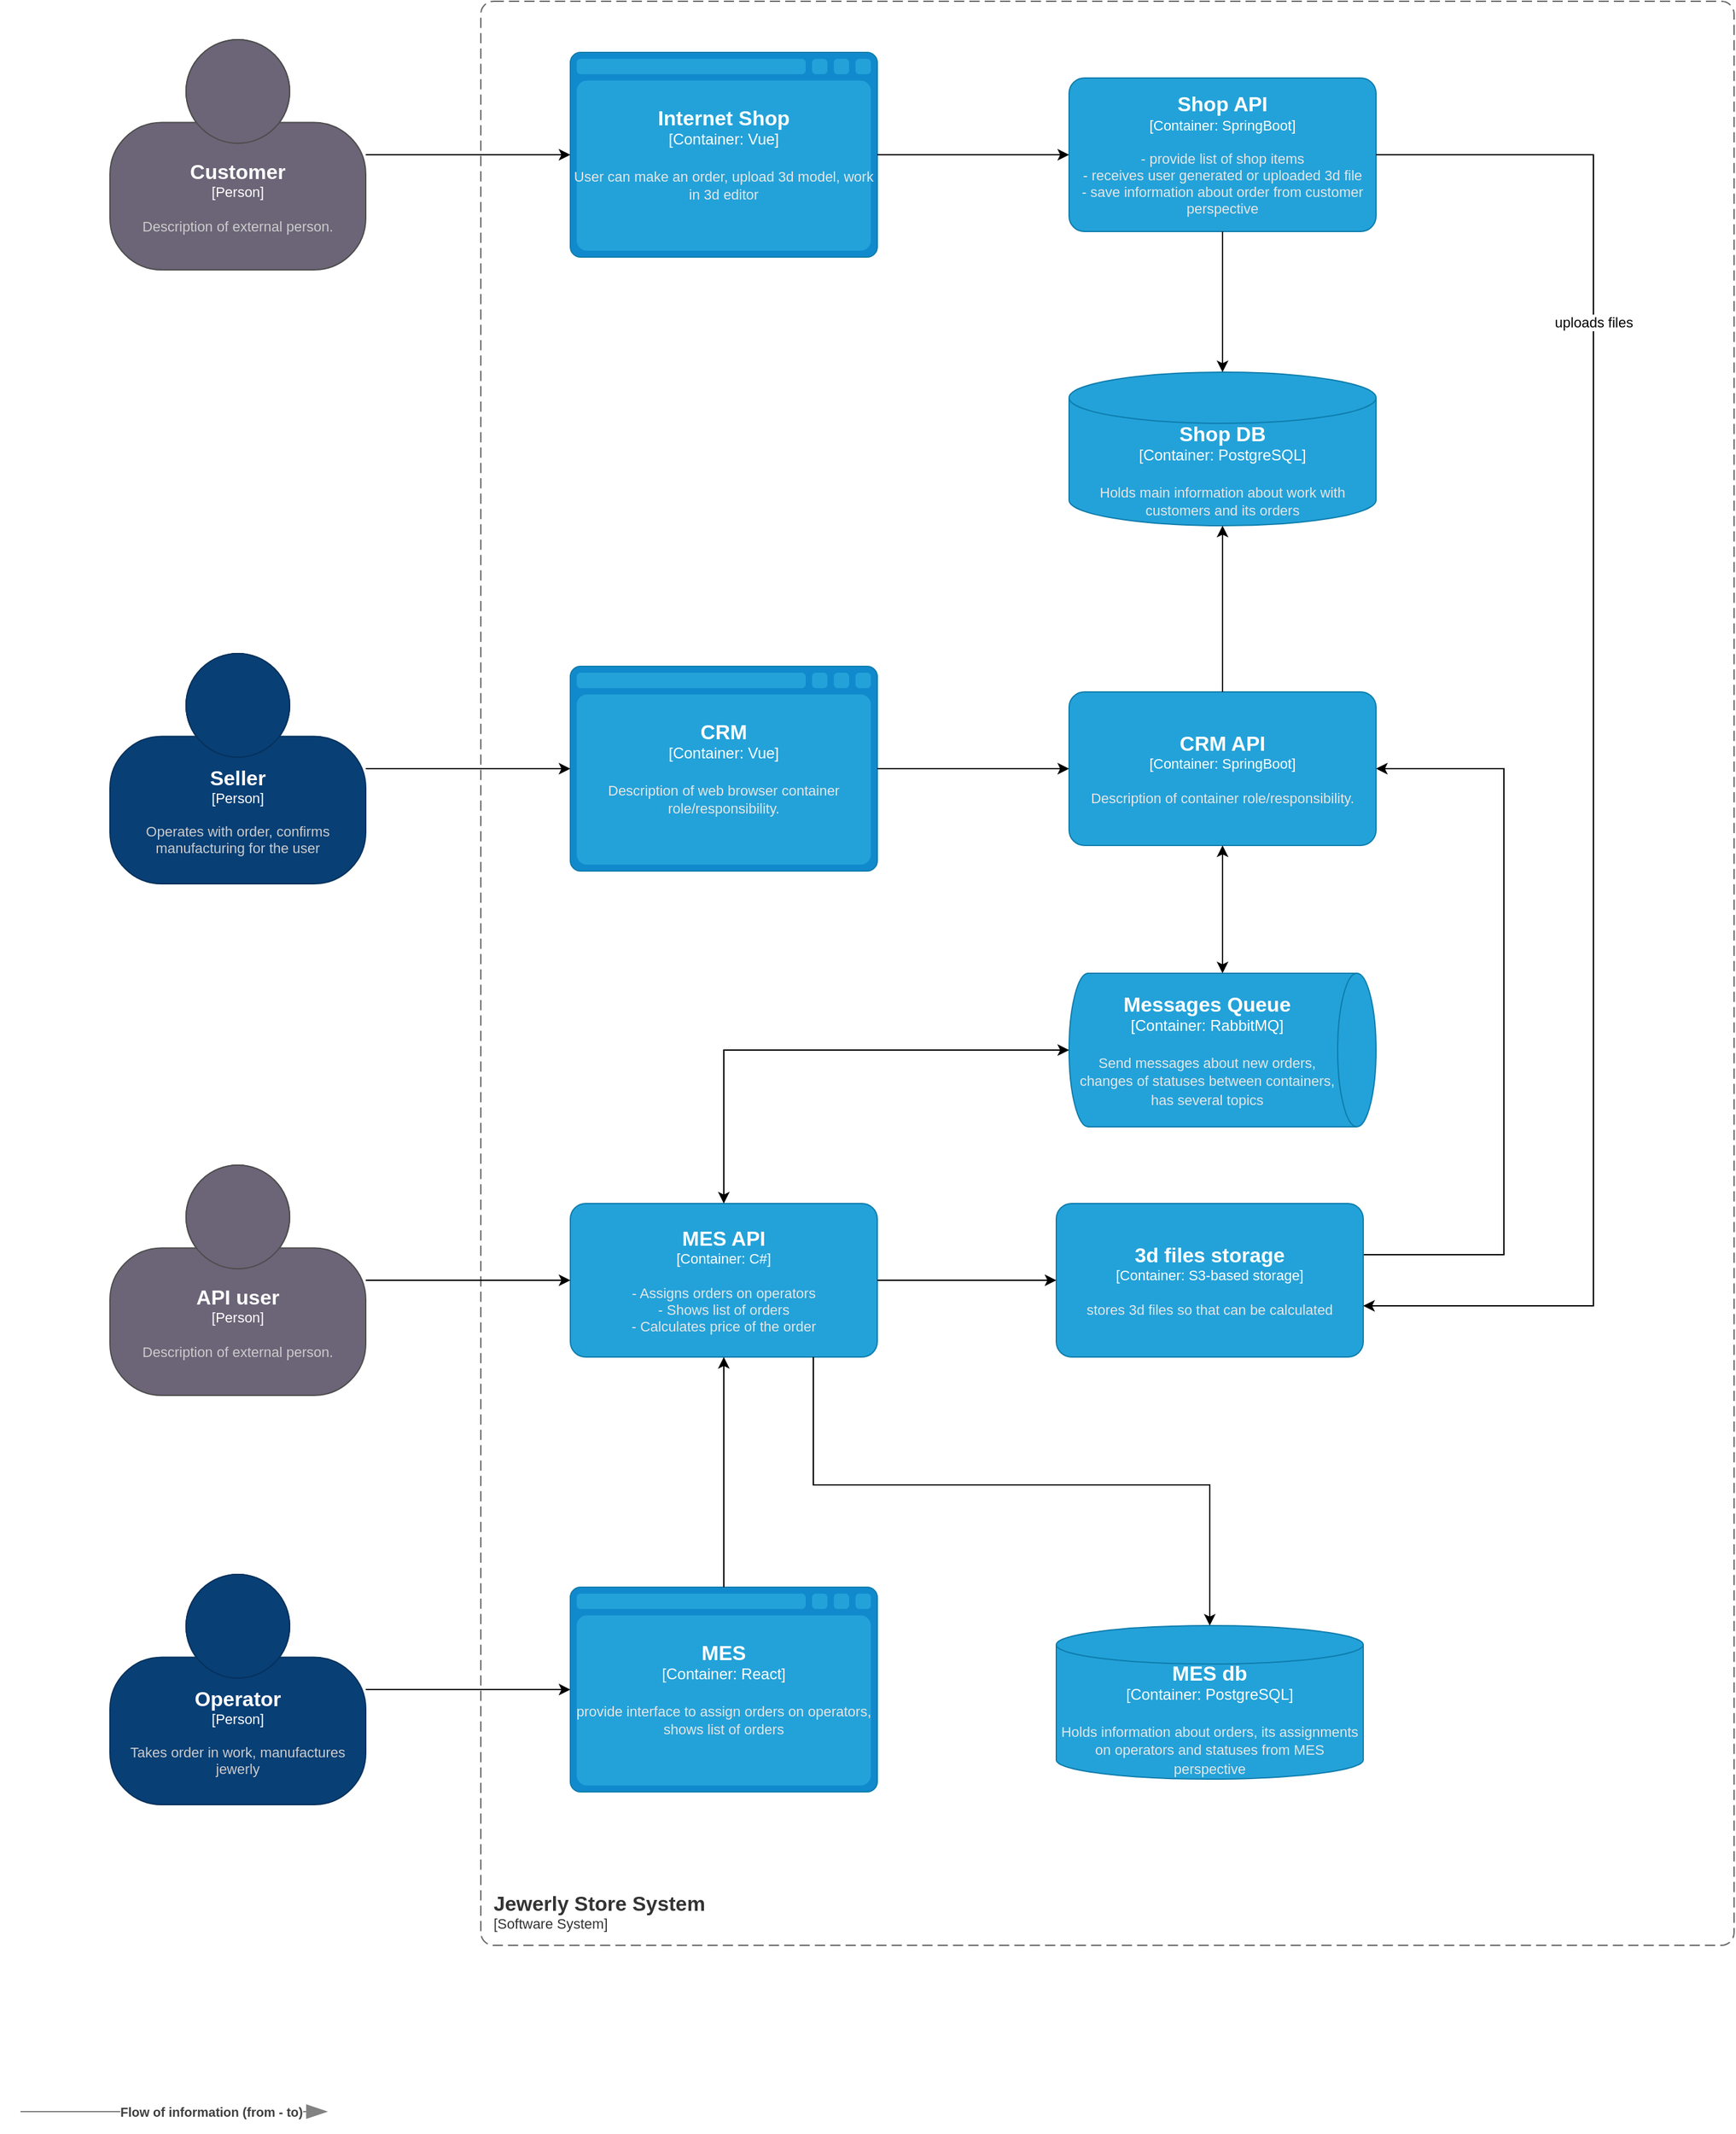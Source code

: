 <mxfile version="24.7.17" pages="3">
  <diagram name="Архитектура. C1 (текущая)" id="q5gKrhV2WKv8pvfnoQvh">
    <mxGraphModel dx="2765" dy="1115" grid="1" gridSize="10" guides="1" tooltips="1" connect="1" arrows="1" fold="1" page="1" pageScale="1" pageWidth="827" pageHeight="1169" math="0" shadow="0">
      <root>
        <mxCell id="0" />
        <mxCell id="1" parent="0" />
        <object placeholders="1" c4Name="MES API" c4Type="Container" c4Technology="C#" c4Description="- Assigns orders on operators&#xa;- Shows list of orders&#xa;- Calculates price of the order" label="&lt;font style=&quot;font-size: 16px&quot;&gt;&lt;b&gt;%c4Name%&lt;/b&gt;&lt;/font&gt;&lt;div&gt;[%c4Type%: %c4Technology%]&lt;/div&gt;&lt;br&gt;&lt;div&gt;&lt;font style=&quot;font-size: 11px&quot;&gt;&lt;font color=&quot;#E6E6E6&quot;&gt;%c4Description%&lt;/font&gt;&lt;/div&gt;" id="6bDfexBDMjg7O7AECw8N-1">
          <mxCell style="rounded=1;whiteSpace=wrap;html=1;fontSize=11;labelBackgroundColor=none;fillColor=#23A2D9;fontColor=#ffffff;align=center;arcSize=10;strokeColor=#0E7DAD;metaEdit=1;resizable=0;points=[[0.25,0,0],[0.5,0,0],[0.75,0,0],[1,0.25,0],[1,0.5,0],[1,0.75,0],[0.75,1,0],[0.5,1,0],[0.25,1,0],[0,0.75,0],[0,0.5,0],[0,0.25,0]];" parent="1" vertex="1">
            <mxGeometry x="530" y="950" width="240" height="120" as="geometry" />
          </mxCell>
        </object>
        <object placeholders="1" c4Name="Messages Queue" c4Type="Container" c4Technology="RabbitMQ" c4Description="Send messages about new orders, changes of statuses between containers, has several topics" label="&lt;font style=&quot;font-size: 16px&quot;&gt;&lt;b&gt;%c4Name%&lt;/b&gt;&lt;/font&gt;&lt;div&gt;[%c4Type%:&amp;nbsp;%c4Technology%]&lt;/div&gt;&lt;br&gt;&lt;div&gt;&lt;font style=&quot;font-size: 11px&quot;&gt;&lt;font color=&quot;#E6E6E6&quot;&gt;%c4Description%&lt;/font&gt;&lt;/div&gt;" id="6bDfexBDMjg7O7AECw8N-2">
          <mxCell style="shape=cylinder3;size=15;direction=south;whiteSpace=wrap;html=1;boundedLbl=1;rounded=0;labelBackgroundColor=none;fillColor=#23A2D9;fontSize=12;fontColor=#ffffff;align=center;strokeColor=#0E7DAD;metaEdit=1;points=[[0.5,0,0],[1,0.25,0],[1,0.5,0],[1,0.75,0],[0.5,1,0],[0,0.75,0],[0,0.5,0],[0,0.25,0]];resizable=0;" parent="1" vertex="1">
            <mxGeometry x="920" y="770" width="240" height="120" as="geometry" />
          </mxCell>
        </object>
        <object placeholders="1" c4Name="Internet Shop" c4Type="Container" c4Technology="Vue" c4Description="User can make an order, upload 3d model, work in 3d editor" label="&lt;font style=&quot;font-size: 16px&quot;&gt;&lt;b&gt;%c4Name%&lt;/b&gt;&lt;/font&gt;&lt;div&gt;[%c4Type%:&amp;nbsp;%c4Technology%]&lt;/div&gt;&lt;br&gt;&lt;div&gt;&lt;font style=&quot;font-size: 11px&quot;&gt;&lt;font color=&quot;#E6E6E6&quot;&gt;%c4Description%&lt;/font&gt;&lt;/div&gt;" id="6bDfexBDMjg7O7AECw8N-3">
          <mxCell style="shape=mxgraph.c4.webBrowserContainer2;whiteSpace=wrap;html=1;boundedLbl=1;rounded=0;labelBackgroundColor=none;strokeColor=#118ACD;fillColor=#23A2D9;strokeColor=#118ACD;strokeColor2=#0E7DAD;fontSize=12;fontColor=#ffffff;align=center;metaEdit=1;points=[[0.5,0,0],[1,0.25,0],[1,0.5,0],[1,0.75,0],[0.5,1,0],[0,0.75,0],[0,0.5,0],[0,0.25,0]];resizable=0;" parent="1" vertex="1">
            <mxGeometry x="530" y="50" width="240" height="160" as="geometry" />
          </mxCell>
        </object>
        <object placeholders="1" c4Name="MES" c4Type="Container" c4Technology="React" c4Description="provide interface to assign orders on operators, shows list of orders" label="&lt;font style=&quot;font-size: 16px&quot;&gt;&lt;b&gt;%c4Name%&lt;/b&gt;&lt;/font&gt;&lt;div&gt;[%c4Type%:&amp;nbsp;%c4Technology%]&lt;/div&gt;&lt;br&gt;&lt;div&gt;&lt;font style=&quot;font-size: 11px&quot;&gt;&lt;font color=&quot;#E6E6E6&quot;&gt;%c4Description%&lt;/font&gt;&lt;/div&gt;" id="6bDfexBDMjg7O7AECw8N-4">
          <mxCell style="shape=mxgraph.c4.webBrowserContainer2;whiteSpace=wrap;html=1;boundedLbl=1;rounded=0;labelBackgroundColor=none;strokeColor=#118ACD;fillColor=#23A2D9;strokeColor=#118ACD;strokeColor2=#0E7DAD;fontSize=12;fontColor=#ffffff;align=center;metaEdit=1;points=[[0.5,0,0],[1,0.25,0],[1,0.5,0],[1,0.75,0],[0.5,1,0],[0,0.75,0],[0,0.5,0],[0,0.25,0]];resizable=0;" parent="1" vertex="1">
            <mxGeometry x="530" y="1250" width="240" height="160" as="geometry" />
          </mxCell>
        </object>
        <mxCell id="6bDfexBDMjg7O7AECw8N-20" style="edgeStyle=orthogonalEdgeStyle;rounded=0;orthogonalLoop=1;jettySize=auto;html=1;" parent="1" source="6bDfexBDMjg7O7AECw8N-5" target="6bDfexBDMjg7O7AECw8N-4" edge="1">
          <mxGeometry relative="1" as="geometry" />
        </mxCell>
        <object placeholders="1" c4Name="Operator" c4Type="Person" c4Description="Takes order in work, manufactures jewerly " label="&lt;font style=&quot;font-size: 16px&quot;&gt;&lt;b&gt;%c4Name%&lt;/b&gt;&lt;/font&gt;&lt;div&gt;[%c4Type%]&lt;/div&gt;&lt;br&gt;&lt;div&gt;&lt;font style=&quot;font-size: 11px&quot;&gt;&lt;font color=&quot;#cccccc&quot;&gt;%c4Description%&lt;/font&gt;&lt;/div&gt;" id="6bDfexBDMjg7O7AECw8N-5">
          <mxCell style="html=1;fontSize=11;dashed=0;whiteSpace=wrap;fillColor=#083F75;strokeColor=#06315C;fontColor=#ffffff;shape=mxgraph.c4.person2;align=center;metaEdit=1;points=[[0.5,0,0],[1,0.5,0],[1,0.75,0],[0.75,1,0],[0.5,1,0],[0.25,1,0],[0,0.75,0],[0,0.5,0]];resizable=0;" parent="1" vertex="1">
            <mxGeometry x="170" y="1240" width="200" height="180" as="geometry" />
          </mxCell>
        </object>
        <object placeholders="1" c4Name="Customer" c4Type="Person" c4Description="Description of external person." label="&lt;font style=&quot;font-size: 16px&quot;&gt;&lt;b&gt;%c4Name%&lt;/b&gt;&lt;/font&gt;&lt;div&gt;[%c4Type%]&lt;/div&gt;&lt;br&gt;&lt;div&gt;&lt;font style=&quot;font-size: 11px&quot;&gt;&lt;font color=&quot;#cccccc&quot;&gt;%c4Description%&lt;/font&gt;&lt;/div&gt;" id="6bDfexBDMjg7O7AECw8N-6">
          <mxCell style="html=1;fontSize=11;dashed=0;whiteSpace=wrap;fillColor=#6C6477;strokeColor=#4D4D4D;fontColor=#ffffff;shape=mxgraph.c4.person2;align=center;metaEdit=1;points=[[0.5,0,0],[1,0.5,0],[1,0.75,0],[0.75,1,0],[0.5,1,0],[0.25,1,0],[0,0.75,0],[0,0.5,0]];resizable=0;" parent="1" vertex="1">
            <mxGeometry x="170" y="40" width="200" height="180" as="geometry" />
          </mxCell>
        </object>
        <object placeholders="1" c4Name="API user" c4Type="Person" c4Description="Description of external person." label="&lt;font style=&quot;font-size: 16px&quot;&gt;&lt;b&gt;%c4Name%&lt;/b&gt;&lt;/font&gt;&lt;div&gt;[%c4Type%]&lt;/div&gt;&lt;br&gt;&lt;div&gt;&lt;font style=&quot;font-size: 11px&quot;&gt;&lt;font color=&quot;#cccccc&quot;&gt;%c4Description%&lt;/font&gt;&lt;/div&gt;" id="6bDfexBDMjg7O7AECw8N-7">
          <mxCell style="html=1;fontSize=11;dashed=0;whiteSpace=wrap;fillColor=#6C6477;strokeColor=#4D4D4D;fontColor=#ffffff;shape=mxgraph.c4.person2;align=center;metaEdit=1;points=[[0.5,0,0],[1,0.5,0],[1,0.75,0],[0.75,1,0],[0.5,1,0],[0.25,1,0],[0,0.75,0],[0,0.5,0]];resizable=0;" parent="1" vertex="1">
            <mxGeometry x="170" y="920" width="200" height="180" as="geometry" />
          </mxCell>
        </object>
        <object placeholders="1" c4Name="Shop API" c4Type="Container" c4Technology="SpringBoot" c4Description="- provide list of shop items&#xa;- receives user generated or uploaded 3d file&#xa;- save information about order from customer perspective&#xa;" label="&lt;font style=&quot;font-size: 16px&quot;&gt;&lt;b&gt;%c4Name%&lt;/b&gt;&lt;/font&gt;&lt;div&gt;[%c4Type%: %c4Technology%]&lt;/div&gt;&lt;br&gt;&lt;div&gt;&lt;font style=&quot;font-size: 11px&quot;&gt;&lt;font color=&quot;#E6E6E6&quot;&gt;%c4Description%&lt;/font&gt;&lt;/div&gt;" id="6bDfexBDMjg7O7AECw8N-8">
          <mxCell style="rounded=1;whiteSpace=wrap;html=1;fontSize=11;labelBackgroundColor=none;fillColor=#23A2D9;fontColor=#ffffff;align=center;arcSize=10;strokeColor=#0E7DAD;metaEdit=1;resizable=0;points=[[0.25,0,0],[0.5,0,0],[0.75,0,0],[1,0.25,0],[1,0.5,0],[1,0.75,0],[0.75,1,0],[0.5,1,0],[0.25,1,0],[0,0.75,0],[0,0.5,0],[0,0.25,0]];" parent="1" vertex="1">
            <mxGeometry x="920" y="70" width="240" height="120" as="geometry" />
          </mxCell>
        </object>
        <object placeholders="1" c4Name="CRM" c4Type="Container" c4Technology="Vue" c4Description="Description of web browser container role/responsibility." label="&lt;font style=&quot;font-size: 16px&quot;&gt;&lt;b&gt;%c4Name%&lt;/b&gt;&lt;/font&gt;&lt;div&gt;[%c4Type%:&amp;nbsp;%c4Technology%]&lt;/div&gt;&lt;br&gt;&lt;div&gt;&lt;font style=&quot;font-size: 11px&quot;&gt;&lt;font color=&quot;#E6E6E6&quot;&gt;%c4Description%&lt;/font&gt;&lt;/div&gt;" id="6bDfexBDMjg7O7AECw8N-9">
          <mxCell style="shape=mxgraph.c4.webBrowserContainer2;whiteSpace=wrap;html=1;boundedLbl=1;rounded=0;labelBackgroundColor=none;strokeColor=#118ACD;fillColor=#23A2D9;strokeColor=#118ACD;strokeColor2=#0E7DAD;fontSize=12;fontColor=#ffffff;align=center;metaEdit=1;points=[[0.5,0,0],[1,0.25,0],[1,0.5,0],[1,0.75,0],[0.5,1,0],[0,0.75,0],[0,0.5,0],[0,0.25,0]];resizable=0;" parent="1" vertex="1">
            <mxGeometry x="530" y="530" width="240" height="160" as="geometry" />
          </mxCell>
        </object>
        <object placeholders="1" c4Name="CRM API" c4Type="Container" c4Technology="SpringBoot" c4Description="Description of container role/responsibility." label="&lt;font style=&quot;font-size: 16px&quot;&gt;&lt;b&gt;%c4Name%&lt;/b&gt;&lt;/font&gt;&lt;div&gt;[%c4Type%: %c4Technology%]&lt;/div&gt;&lt;br&gt;&lt;div&gt;&lt;font style=&quot;font-size: 11px&quot;&gt;&lt;font color=&quot;#E6E6E6&quot;&gt;%c4Description%&lt;/font&gt;&lt;/div&gt;" id="6bDfexBDMjg7O7AECw8N-10">
          <mxCell style="rounded=1;whiteSpace=wrap;html=1;fontSize=11;labelBackgroundColor=none;fillColor=#23A2D9;fontColor=#ffffff;align=center;arcSize=10;strokeColor=#0E7DAD;metaEdit=1;resizable=0;points=[[0.25,0,0],[0.5,0,0],[0.75,0,0],[1,0.25,0],[1,0.5,0],[1,0.75,0],[0.75,1,0],[0.5,1,0],[0.25,1,0],[0,0.75,0],[0,0.5,0],[0,0.25,0]];" parent="1" vertex="1">
            <mxGeometry x="920" y="550" width="240" height="120" as="geometry" />
          </mxCell>
        </object>
        <object placeholders="1" c4Name="Shop DB" c4Type="Container" c4Technology="PostgreSQL" c4Description="Holds main information about work with customers and its orders&#xa;" label="&lt;font style=&quot;font-size: 16px&quot;&gt;&lt;b&gt;%c4Name%&lt;/b&gt;&lt;/font&gt;&lt;div&gt;[%c4Type%:&amp;nbsp;%c4Technology%]&lt;/div&gt;&lt;br&gt;&lt;div&gt;&lt;font style=&quot;font-size: 11px&quot;&gt;&lt;font color=&quot;#E6E6E6&quot;&gt;%c4Description%&lt;/font&gt;&lt;/div&gt;" id="6bDfexBDMjg7O7AECw8N-11">
          <mxCell style="shape=cylinder3;size=20;whiteSpace=wrap;html=1;boundedLbl=1;rounded=0;labelBackgroundColor=none;fillColor=#23A2D9;fontSize=12;fontColor=#ffffff;align=center;strokeColor=#0E7DAD;metaEdit=1;points=[[0.5,0,0],[1,0.25,0],[1,0.5,0],[1,0.75,0],[0.5,1,0],[0,0.75,0],[0,0.5,0],[0,0.25,0]];resizable=0;" parent="1" vertex="1">
            <mxGeometry x="920" y="300" width="240" height="120" as="geometry" />
          </mxCell>
        </object>
        <mxCell id="6bDfexBDMjg7O7AECw8N-12" style="edgeStyle=orthogonalEdgeStyle;rounded=0;orthogonalLoop=1;jettySize=auto;html=1;" parent="1" source="6bDfexBDMjg7O7AECw8N-10" target="6bDfexBDMjg7O7AECw8N-11" edge="1">
          <mxGeometry relative="1" as="geometry" />
        </mxCell>
        <mxCell id="6bDfexBDMjg7O7AECw8N-13" style="edgeStyle=orthogonalEdgeStyle;rounded=0;orthogonalLoop=1;jettySize=auto;html=1;" parent="1" source="6bDfexBDMjg7O7AECw8N-8" target="6bDfexBDMjg7O7AECw8N-11" edge="1">
          <mxGeometry relative="1" as="geometry" />
        </mxCell>
        <mxCell id="6bDfexBDMjg7O7AECw8N-14" style="edgeStyle=orthogonalEdgeStyle;rounded=0;orthogonalLoop=1;jettySize=auto;html=1;entryX=0;entryY=0.5;entryDx=0;entryDy=0;entryPerimeter=0;" parent="1" source="6bDfexBDMjg7O7AECw8N-3" target="6bDfexBDMjg7O7AECw8N-8" edge="1">
          <mxGeometry relative="1" as="geometry" />
        </mxCell>
        <mxCell id="6bDfexBDMjg7O7AECw8N-16" style="edgeStyle=orthogonalEdgeStyle;rounded=0;orthogonalLoop=1;jettySize=auto;html=1;startArrow=classic;startFill=1;" parent="1" source="6bDfexBDMjg7O7AECw8N-10" target="6bDfexBDMjg7O7AECw8N-2" edge="1">
          <mxGeometry relative="1" as="geometry" />
        </mxCell>
        <mxCell id="6bDfexBDMjg7O7AECw8N-17" style="edgeStyle=orthogonalEdgeStyle;rounded=0;orthogonalLoop=1;jettySize=auto;html=1;startArrow=classic;startFill=1;" parent="1" source="6bDfexBDMjg7O7AECw8N-1" target="6bDfexBDMjg7O7AECw8N-2" edge="1">
          <mxGeometry relative="1" as="geometry">
            <Array as="points">
              <mxPoint x="650" y="830" />
            </Array>
          </mxGeometry>
        </mxCell>
        <mxCell id="6bDfexBDMjg7O7AECw8N-18" style="edgeStyle=orthogonalEdgeStyle;rounded=0;orthogonalLoop=1;jettySize=auto;html=1;entryX=0.5;entryY=1;entryDx=0;entryDy=0;entryPerimeter=0;" parent="1" source="6bDfexBDMjg7O7AECw8N-4" target="6bDfexBDMjg7O7AECw8N-1" edge="1">
          <mxGeometry relative="1" as="geometry" />
        </mxCell>
        <object placeholders="1" c4Name="Jewerly Store System" c4Type="SystemScopeBoundary" c4Application="Software System" label="&lt;font style=&quot;font-size: 16px&quot;&gt;&lt;b&gt;&lt;div style=&quot;text-align: left&quot;&gt;%c4Name%&lt;/div&gt;&lt;/b&gt;&lt;/font&gt;&lt;div style=&quot;text-align: left&quot;&gt;[%c4Application%]&lt;/div&gt;" id="6bDfexBDMjg7O7AECw8N-19">
          <mxCell style="rounded=1;fontSize=11;whiteSpace=wrap;html=1;dashed=1;arcSize=20;fillColor=none;strokeColor=#666666;fontColor=#333333;labelBackgroundColor=none;align=left;verticalAlign=bottom;labelBorderColor=none;spacingTop=0;spacing=10;dashPattern=8 4;metaEdit=1;rotatable=0;perimeter=rectanglePerimeter;noLabel=0;labelPadding=0;allowArrows=0;connectable=0;expand=0;recursiveResize=0;editable=1;pointerEvents=0;absoluteArcSize=1;points=[[0.25,0,0],[0.5,0,0],[0.75,0,0],[1,0.25,0],[1,0.5,0],[1,0.75,0],[0.75,1,0],[0.5,1,0],[0.25,1,0],[0,0.75,0],[0,0.5,0],[0,0.25,0]];" parent="1" vertex="1">
            <mxGeometry x="460" y="10" width="980" height="1520" as="geometry" />
          </mxCell>
        </object>
        <mxCell id="6bDfexBDMjg7O7AECw8N-21" style="edgeStyle=orthogonalEdgeStyle;rounded=0;orthogonalLoop=1;jettySize=auto;html=1;" parent="1" source="6bDfexBDMjg7O7AECw8N-7" target="6bDfexBDMjg7O7AECw8N-1" edge="1">
          <mxGeometry relative="1" as="geometry" />
        </mxCell>
        <mxCell id="6bDfexBDMjg7O7AECw8N-22" style="edgeStyle=orthogonalEdgeStyle;rounded=0;orthogonalLoop=1;jettySize=auto;html=1;" parent="1" source="6bDfexBDMjg7O7AECw8N-9" target="6bDfexBDMjg7O7AECw8N-10" edge="1">
          <mxGeometry relative="1" as="geometry" />
        </mxCell>
        <mxCell id="6bDfexBDMjg7O7AECw8N-23" style="edgeStyle=orthogonalEdgeStyle;rounded=0;orthogonalLoop=1;jettySize=auto;html=1;" parent="1" source="6bDfexBDMjg7O7AECw8N-6" target="6bDfexBDMjg7O7AECw8N-3" edge="1">
          <mxGeometry relative="1" as="geometry" />
        </mxCell>
        <mxCell id="6bDfexBDMjg7O7AECw8N-29" value="" style="edgeStyle=orthogonalEdgeStyle;rounded=0;orthogonalLoop=1;jettySize=auto;html=1;" parent="1" source="6bDfexBDMjg7O7AECw8N-25" target="6bDfexBDMjg7O7AECw8N-10" edge="1">
          <mxGeometry relative="1" as="geometry">
            <Array as="points">
              <mxPoint x="1260" y="990" />
              <mxPoint x="1260" y="610" />
            </Array>
          </mxGeometry>
        </mxCell>
        <object placeholders="1" c4Name="3d files storage" c4Type="Container" c4Technology="S3-based storage" c4Description="stores 3d files so that can be calculated" label="&lt;font style=&quot;font-size: 16px&quot;&gt;&lt;b&gt;%c4Name%&lt;/b&gt;&lt;/font&gt;&lt;div&gt;[%c4Type%: %c4Technology%]&lt;/div&gt;&lt;br&gt;&lt;div&gt;&lt;font style=&quot;font-size: 11px&quot;&gt;&lt;font color=&quot;#E6E6E6&quot;&gt;%c4Description%&lt;/font&gt;&lt;/div&gt;" id="6bDfexBDMjg7O7AECw8N-25">
          <mxCell style="rounded=1;whiteSpace=wrap;html=1;fontSize=11;labelBackgroundColor=none;fillColor=#23A2D9;fontColor=#ffffff;align=center;arcSize=10;strokeColor=#0E7DAD;metaEdit=1;resizable=0;points=[[0.25,0,0],[0.5,0,0],[0.75,0,0],[1,0.25,0],[1,0.5,0],[1,0.75,0],[0.75,1,0],[0.5,1,0],[0.25,1,0],[0,0.75,0],[0,0.5,0],[0,0.25,0]];" parent="1" vertex="1">
            <mxGeometry x="910" y="950" width="240" height="120" as="geometry" />
          </mxCell>
        </object>
        <mxCell id="6bDfexBDMjg7O7AECw8N-26" style="edgeStyle=orthogonalEdgeStyle;rounded=0;orthogonalLoop=1;jettySize=auto;html=1;" parent="1" source="6bDfexBDMjg7O7AECw8N-1" target="6bDfexBDMjg7O7AECw8N-25" edge="1">
          <mxGeometry relative="1" as="geometry" />
        </mxCell>
        <mxCell id="6bDfexBDMjg7O7AECw8N-27" style="edgeStyle=orthogonalEdgeStyle;rounded=0;orthogonalLoop=1;jettySize=auto;html=1;" parent="1" source="6bDfexBDMjg7O7AECw8N-8" target="6bDfexBDMjg7O7AECw8N-25" edge="1">
          <mxGeometry relative="1" as="geometry">
            <mxPoint x="970" y="430" as="sourcePoint" />
            <mxPoint x="1170.08" y="790.96" as="targetPoint" />
            <Array as="points">
              <mxPoint x="1330" y="130" />
              <mxPoint x="1330" y="1030" />
            </Array>
          </mxGeometry>
        </mxCell>
        <mxCell id="6bDfexBDMjg7O7AECw8N-28" value="uploads files" style="edgeLabel;html=1;align=center;verticalAlign=middle;resizable=0;points=[];" parent="6bDfexBDMjg7O7AECw8N-27" vertex="1" connectable="0">
          <mxGeometry x="-0.371" y="-2" relative="1" as="geometry">
            <mxPoint x="2" y="-92" as="offset" />
          </mxGeometry>
        </mxCell>
        <object placeholders="1" c4Name="Seller" c4Type="Person" c4Description="Operates with order, confirms manufacturing for the user" label="&lt;font style=&quot;font-size: 16px&quot;&gt;&lt;b&gt;%c4Name%&lt;/b&gt;&lt;/font&gt;&lt;div&gt;[%c4Type%]&lt;/div&gt;&lt;br&gt;&lt;div&gt;&lt;font style=&quot;font-size: 11px&quot;&gt;&lt;font color=&quot;#cccccc&quot;&gt;%c4Description%&lt;/font&gt;&lt;/div&gt;" id="6bDfexBDMjg7O7AECw8N-30">
          <mxCell style="html=1;fontSize=11;dashed=0;whiteSpace=wrap;fillColor=#083F75;strokeColor=#06315C;fontColor=#ffffff;shape=mxgraph.c4.person2;align=center;metaEdit=1;points=[[0.5,0,0],[1,0.5,0],[1,0.75,0],[0.75,1,0],[0.5,1,0],[0.25,1,0],[0,0.75,0],[0,0.5,0]];resizable=0;" parent="1" vertex="1">
            <mxGeometry x="170" y="520" width="200" height="180" as="geometry" />
          </mxCell>
        </object>
        <mxCell id="6bDfexBDMjg7O7AECw8N-31" style="edgeStyle=orthogonalEdgeStyle;rounded=0;orthogonalLoop=1;jettySize=auto;html=1;" parent="1" source="6bDfexBDMjg7O7AECw8N-30" target="6bDfexBDMjg7O7AECw8N-9" edge="1">
          <mxGeometry relative="1" as="geometry" />
        </mxCell>
        <object placeholders="1" c4Name="MES db" c4Type="Container" c4Technology="PostgreSQL" c4Description="Holds information about orders, its assignments on operators and statuses from MES perspective" label="&lt;font style=&quot;font-size: 16px&quot;&gt;&lt;b&gt;%c4Name%&lt;/b&gt;&lt;/font&gt;&lt;div&gt;[%c4Type%:&amp;nbsp;%c4Technology%]&lt;/div&gt;&lt;br&gt;&lt;div&gt;&lt;font style=&quot;font-size: 11px&quot;&gt;&lt;font color=&quot;#E6E6E6&quot;&gt;%c4Description%&lt;/font&gt;&lt;/div&gt;" id="6bDfexBDMjg7O7AECw8N-32">
          <mxCell style="shape=cylinder3;size=15;whiteSpace=wrap;html=1;boundedLbl=1;rounded=0;labelBackgroundColor=none;fillColor=#23A2D9;fontSize=12;fontColor=#ffffff;align=center;strokeColor=#0E7DAD;metaEdit=1;points=[[0.5,0,0],[1,0.25,0],[1,0.5,0],[1,0.75,0],[0.5,1,0],[0,0.75,0],[0,0.5,0],[0,0.25,0]];resizable=0;" parent="1" vertex="1">
            <mxGeometry x="910" y="1280" width="240" height="120" as="geometry" />
          </mxCell>
        </object>
        <mxCell id="6bDfexBDMjg7O7AECw8N-33" style="edgeStyle=orthogonalEdgeStyle;rounded=0;orthogonalLoop=1;jettySize=auto;html=1;" parent="1" source="6bDfexBDMjg7O7AECw8N-1" target="6bDfexBDMjg7O7AECw8N-32" edge="1">
          <mxGeometry relative="1" as="geometry">
            <mxPoint x="1380" y="1130" as="targetPoint" />
            <Array as="points">
              <mxPoint x="720" y="1170" />
              <mxPoint x="1030" y="1170" />
            </Array>
          </mxGeometry>
        </mxCell>
        <object placeholders="1" c4Type="Relationship" c4Description="Flow of information (from - to) " label="&lt;div style=&quot;text-align: left&quot;&gt;&lt;div style=&quot;text-align: center&quot;&gt;&lt;b&gt;%c4Description%&lt;/b&gt;&lt;/div&gt;" id="6bDfexBDMjg7O7AECw8N-34">
          <mxCell style="endArrow=blockThin;html=1;fontSize=10;fontColor=#404040;strokeWidth=1;endFill=1;strokeColor=#828282;elbow=vertical;metaEdit=1;endSize=14;startSize=14;jumpStyle=arc;jumpSize=16;rounded=0;edgeStyle=orthogonalEdgeStyle;" parent="1" edge="1">
            <mxGeometry x="0.25" width="240" relative="1" as="geometry">
              <mxPoint x="100" y="1660" as="sourcePoint" />
              <mxPoint x="340" y="1660" as="targetPoint" />
              <mxPoint x="-1" as="offset" />
            </mxGeometry>
          </mxCell>
        </object>
      </root>
    </mxGraphModel>
  </diagram>
  <diagram id="fTuZfxUQpE8lS9zhSWV1" name="Мониторинг">
    <mxGraphModel dx="2440" dy="2153" grid="1" gridSize="10" guides="1" tooltips="1" connect="1" arrows="1" fold="1" page="1" pageScale="1" pageWidth="827" pageHeight="1169" math="0" shadow="0">
      <root>
        <mxCell id="0" />
        <mxCell id="1" parent="0" />
        <mxCell id="hn6gbz1TeeWfebQfEXU--2" style="edgeStyle=orthogonalEdgeStyle;rounded=0;orthogonalLoop=1;jettySize=auto;html=1;" parent="1" source="LBVD8Uo9SSmalszRSylq-2" target="hn6gbz1TeeWfebQfEXU--1" edge="1">
          <mxGeometry relative="1" as="geometry" />
        </mxCell>
        <object placeholders="1" c4Name="Messages Queue" c4Type="Container" c4Technology="RabbitMQ" c4Description="Send messages about new orders, changes of statuses between containers, has several topics" label="&lt;font style=&quot;font-size: 16px&quot;&gt;&lt;b&gt;%c4Name%&lt;/b&gt;&lt;/font&gt;&lt;div&gt;[%c4Type%:&amp;nbsp;%c4Technology%]&lt;/div&gt;&lt;br&gt;&lt;div&gt;&lt;font style=&quot;font-size: 11px&quot;&gt;&lt;font color=&quot;#E6E6E6&quot;&gt;%c4Description%&lt;/font&gt;&lt;/div&gt;" id="LBVD8Uo9SSmalszRSylq-2">
          <mxCell style="shape=cylinder3;size=15;direction=south;whiteSpace=wrap;html=1;boundedLbl=1;rounded=0;labelBackgroundColor=none;fillColor=#23A2D9;fontSize=12;fontColor=#ffffff;align=center;strokeColor=#0E7DAD;metaEdit=1;points=[[0.5,0,0],[1,0.25,0],[1,0.5,0],[1,0.75,0],[0.5,1,0],[0,0.75,0],[0,0.5,0],[0,0.25,0]];resizable=0;" parent="1" vertex="1">
            <mxGeometry x="1001" y="790" width="240" height="120" as="geometry" />
          </mxCell>
        </object>
        <object placeholders="1" c4Name="Internet Shop" c4Type="Container" c4Technology="Vue" c4Description="User can make an order, upload 3d model, work in 3d editor" label="&lt;font style=&quot;font-size: 16px&quot;&gt;&lt;b&gt;%c4Name%&lt;/b&gt;&lt;/font&gt;&lt;div&gt;[%c4Type%:&amp;nbsp;%c4Technology%]&lt;/div&gt;&lt;br&gt;&lt;div&gt;&lt;font style=&quot;font-size: 11px&quot;&gt;&lt;font color=&quot;#E6E6E6&quot;&gt;%c4Description%&lt;/font&gt;&lt;/div&gt;" id="LBVD8Uo9SSmalszRSylq-3">
          <mxCell style="shape=mxgraph.c4.webBrowserContainer2;whiteSpace=wrap;html=1;boundedLbl=1;rounded=0;labelBackgroundColor=none;strokeColor=#118ACD;fillColor=#23A2D9;strokeColor=#118ACD;strokeColor2=#0E7DAD;fontSize=12;fontColor=#ffffff;align=center;metaEdit=1;points=[[0.5,0,0],[1,0.25,0],[1,0.5,0],[1,0.75,0],[0.5,1,0],[0,0.75,0],[0,0.5,0],[0,0.25,0]];resizable=0;" parent="1" vertex="1">
            <mxGeometry x="540" y="-10" width="240" height="160" as="geometry" />
          </mxCell>
        </object>
        <object placeholders="1" c4Name="MES" c4Type="Container" c4Technology="React" c4Description="provide interface to assign orders on operators, shows list of orders" label="&lt;font style=&quot;font-size: 16px&quot;&gt;&lt;b&gt;%c4Name%&lt;/b&gt;&lt;/font&gt;&lt;div&gt;[%c4Type%:&amp;nbsp;%c4Technology%]&lt;/div&gt;&lt;br&gt;&lt;div&gt;&lt;font style=&quot;font-size: 11px&quot;&gt;&lt;font color=&quot;#E6E6E6&quot;&gt;%c4Description%&lt;/font&gt;&lt;/div&gt;" id="LBVD8Uo9SSmalszRSylq-4">
          <mxCell style="shape=mxgraph.c4.webBrowserContainer2;whiteSpace=wrap;html=1;boundedLbl=1;rounded=0;labelBackgroundColor=none;strokeColor=#118ACD;fillColor=#23A2D9;strokeColor=#118ACD;strokeColor2=#0E7DAD;fontSize=12;fontColor=#ffffff;align=center;metaEdit=1;points=[[0.5,0,0],[1,0.25,0],[1,0.5,0],[1,0.75,0],[0.5,1,0],[0,0.75,0],[0,0.5,0],[0,0.25,0]];resizable=0;" parent="1" vertex="1">
            <mxGeometry x="530" y="1250" width="240" height="160" as="geometry" />
          </mxCell>
        </object>
        <mxCell id="LBVD8Uo9SSmalszRSylq-5" style="edgeStyle=orthogonalEdgeStyle;rounded=0;orthogonalLoop=1;jettySize=auto;html=1;" parent="1" source="LBVD8Uo9SSmalszRSylq-6" target="LBVD8Uo9SSmalszRSylq-4" edge="1">
          <mxGeometry relative="1" as="geometry" />
        </mxCell>
        <object placeholders="1" c4Name="Operator" c4Type="Person" c4Description="Takes order in work, manufactures jewerly " label="&lt;font style=&quot;font-size: 16px&quot;&gt;&lt;b&gt;%c4Name%&lt;/b&gt;&lt;/font&gt;&lt;div&gt;[%c4Type%]&lt;/div&gt;&lt;br&gt;&lt;div&gt;&lt;font style=&quot;font-size: 11px&quot;&gt;&lt;font color=&quot;#cccccc&quot;&gt;%c4Description%&lt;/font&gt;&lt;/div&gt;" id="LBVD8Uo9SSmalszRSylq-6">
          <mxCell style="html=1;fontSize=11;dashed=0;whiteSpace=wrap;fillColor=#083F75;strokeColor=#06315C;fontColor=#ffffff;shape=mxgraph.c4.person2;align=center;metaEdit=1;points=[[0.5,0,0],[1,0.5,0],[1,0.75,0],[0.75,1,0],[0.5,1,0],[0.25,1,0],[0,0.75,0],[0,0.5,0]];resizable=0;" parent="1" vertex="1">
            <mxGeometry x="170" y="1240" width="200" height="180" as="geometry" />
          </mxCell>
        </object>
        <object placeholders="1" c4Name="Customer" c4Type="Person" c4Description="Description of external person." label="&lt;font style=&quot;font-size: 16px&quot;&gt;&lt;b&gt;%c4Name%&lt;/b&gt;&lt;/font&gt;&lt;div&gt;[%c4Type%]&lt;/div&gt;&lt;br&gt;&lt;div&gt;&lt;font style=&quot;font-size: 11px&quot;&gt;&lt;font color=&quot;#cccccc&quot;&gt;%c4Description%&lt;/font&gt;&lt;/div&gt;" id="LBVD8Uo9SSmalszRSylq-7">
          <mxCell style="html=1;fontSize=11;dashed=0;whiteSpace=wrap;fillColor=#6C6477;strokeColor=#4D4D4D;fontColor=#ffffff;shape=mxgraph.c4.person2;align=center;metaEdit=1;points=[[0.5,0,0],[1,0.5,0],[1,0.75,0],[0.75,1,0],[0.5,1,0],[0.25,1,0],[0,0.75,0],[0,0.5,0]];resizable=0;" parent="1" vertex="1">
            <mxGeometry x="170" y="-20" width="200" height="180" as="geometry" />
          </mxCell>
        </object>
        <object placeholders="1" c4Name="API user" c4Type="Person" c4Description="Description of external person." label="&lt;font style=&quot;font-size: 16px&quot;&gt;&lt;b&gt;%c4Name%&lt;/b&gt;&lt;/font&gt;&lt;div&gt;[%c4Type%]&lt;/div&gt;&lt;br&gt;&lt;div&gt;&lt;font style=&quot;font-size: 11px&quot;&gt;&lt;font color=&quot;#cccccc&quot;&gt;%c4Description%&lt;/font&gt;&lt;/div&gt;" id="LBVD8Uo9SSmalszRSylq-8">
          <mxCell style="html=1;fontSize=11;dashed=0;whiteSpace=wrap;fillColor=#6C6477;strokeColor=#4D4D4D;fontColor=#ffffff;shape=mxgraph.c4.person2;align=center;metaEdit=1;points=[[0.5,0,0],[1,0.5,0],[1,0.75,0],[0.75,1,0],[0.5,1,0],[0.25,1,0],[0,0.75,0],[0,0.5,0]];resizable=0;" parent="1" vertex="1">
            <mxGeometry x="170" y="1010" width="200" height="180" as="geometry" />
          </mxCell>
        </object>
        <object placeholders="1" c4Name="CRM" c4Type="Container" c4Technology="Vue" c4Description="Description of web browser container role/responsibility." label="&lt;font style=&quot;font-size: 16px&quot;&gt;&lt;b&gt;%c4Name%&lt;/b&gt;&lt;/font&gt;&lt;div&gt;[%c4Type%:&amp;nbsp;%c4Technology%]&lt;/div&gt;&lt;br&gt;&lt;div&gt;&lt;font style=&quot;font-size: 11px&quot;&gt;&lt;font color=&quot;#E6E6E6&quot;&gt;%c4Description%&lt;/font&gt;&lt;/div&gt;" id="LBVD8Uo9SSmalszRSylq-10">
          <mxCell style="shape=mxgraph.c4.webBrowserContainer2;whiteSpace=wrap;html=1;boundedLbl=1;rounded=0;labelBackgroundColor=none;strokeColor=#118ACD;fillColor=#23A2D9;strokeColor=#118ACD;strokeColor2=#0E7DAD;fontSize=12;fontColor=#ffffff;align=center;metaEdit=1;points=[[0.5,0,0],[1,0.25,0],[1,0.5,0],[1,0.75,0],[0.5,1,0],[0,0.75,0],[0,0.5,0],[0,0.25,0]];resizable=0;" parent="1" vertex="1">
            <mxGeometry x="530" y="505" width="240" height="160" as="geometry" />
          </mxCell>
        </object>
        <object placeholders="1" c4Name="Shop DB" c4Type="Container" c4Technology="PostgreSQL" c4Description="Holds main information about work with customers and its orders&#xa;" label="&lt;font style=&quot;font-size: 16px&quot;&gt;&lt;b&gt;%c4Name%&lt;/b&gt;&lt;/font&gt;&lt;div&gt;[%c4Type%:&amp;nbsp;%c4Technology%]&lt;/div&gt;&lt;br&gt;&lt;div&gt;&lt;font style=&quot;font-size: 11px&quot;&gt;&lt;font color=&quot;#E6E6E6&quot;&gt;%c4Description%&lt;/font&gt;&lt;/div&gt;" id="LBVD8Uo9SSmalszRSylq-12">
          <mxCell style="shape=cylinder3;size=20;whiteSpace=wrap;html=1;boundedLbl=1;rounded=0;labelBackgroundColor=none;fillColor=#23A2D9;fontSize=12;fontColor=#ffffff;align=center;strokeColor=#0E7DAD;metaEdit=1;points=[[0.5,0,0],[1,0.25,0],[1,0.5,0],[1,0.75,0],[0.5,1,0],[0,0.75,0],[0,0.5,0],[0,0.25,0]];resizable=0;" parent="1" vertex="1">
            <mxGeometry x="1001" y="270" width="240" height="120" as="geometry" />
          </mxCell>
        </object>
        <mxCell id="LBVD8Uo9SSmalszRSylq-13" style="edgeStyle=orthogonalEdgeStyle;rounded=0;orthogonalLoop=1;jettySize=auto;html=1;" parent="1" source="2PjM-RiXyT9aP7BDaC-O-10" target="LBVD8Uo9SSmalszRSylq-12" edge="1">
          <mxGeometry relative="1" as="geometry">
            <mxPoint x="1040" y="550" as="sourcePoint" />
          </mxGeometry>
        </mxCell>
        <mxCell id="LBVD8Uo9SSmalszRSylq-14" style="edgeStyle=orthogonalEdgeStyle;rounded=0;orthogonalLoop=1;jettySize=auto;html=1;" parent="1" source="2PjM-RiXyT9aP7BDaC-O-1" target="LBVD8Uo9SSmalszRSylq-12" edge="1">
          <mxGeometry relative="1" as="geometry">
            <mxPoint x="1040" y="190" as="sourcePoint" />
          </mxGeometry>
        </mxCell>
        <mxCell id="LBVD8Uo9SSmalszRSylq-15" style="edgeStyle=orthogonalEdgeStyle;rounded=0;orthogonalLoop=1;jettySize=auto;html=1;" parent="1" source="LBVD8Uo9SSmalszRSylq-3" target="2PjM-RiXyT9aP7BDaC-O-1" edge="1">
          <mxGeometry relative="1" as="geometry">
            <mxPoint x="920" y="130" as="targetPoint" />
          </mxGeometry>
        </mxCell>
        <mxCell id="LBVD8Uo9SSmalszRSylq-16" style="edgeStyle=orthogonalEdgeStyle;rounded=0;orthogonalLoop=1;jettySize=auto;html=1;startArrow=classic;startFill=1;" parent="1" source="2PjM-RiXyT9aP7BDaC-O-10" target="LBVD8Uo9SSmalszRSylq-2" edge="1">
          <mxGeometry relative="1" as="geometry">
            <mxPoint x="1040" y="670" as="sourcePoint" />
          </mxGeometry>
        </mxCell>
        <mxCell id="LBVD8Uo9SSmalszRSylq-17" style="edgeStyle=orthogonalEdgeStyle;rounded=0;orthogonalLoop=1;jettySize=auto;html=1;startArrow=classic;startFill=1;" parent="1" source="hn6gbz1TeeWfebQfEXU--14" target="LBVD8Uo9SSmalszRSylq-2" edge="1">
          <mxGeometry relative="1" as="geometry">
            <mxPoint x="1121" y="1040" as="sourcePoint" />
          </mxGeometry>
        </mxCell>
        <mxCell id="LBVD8Uo9SSmalszRSylq-18" style="edgeStyle=orthogonalEdgeStyle;rounded=0;orthogonalLoop=1;jettySize=auto;html=1;" parent="1" source="LBVD8Uo9SSmalszRSylq-4" target="hn6gbz1TeeWfebQfEXU--14" edge="1">
          <mxGeometry relative="1" as="geometry">
            <mxPoint x="1001" y="1129.947" as="targetPoint" />
            <Array as="points">
              <mxPoint x="650" y="1130" />
            </Array>
          </mxGeometry>
        </mxCell>
        <object placeholders="1" c4Name="Jewerly Store System" c4Type="SystemScopeBoundary" c4Application="Software System" label="&lt;font style=&quot;font-size: 16px&quot;&gt;&lt;b&gt;&lt;div style=&quot;text-align: left&quot;&gt;%c4Name%&lt;/div&gt;&lt;/b&gt;&lt;/font&gt;&lt;div style=&quot;text-align: left&quot;&gt;[%c4Application%]&lt;/div&gt;" id="LBVD8Uo9SSmalszRSylq-19">
          <mxCell style="rounded=1;fontSize=11;whiteSpace=wrap;html=1;dashed=1;arcSize=20;fillColor=none;strokeColor=#666666;fontColor=#333333;labelBackgroundColor=none;align=left;verticalAlign=bottom;labelBorderColor=none;spacingTop=0;spacing=10;dashPattern=8 4;metaEdit=1;rotatable=0;perimeter=rectanglePerimeter;noLabel=0;labelPadding=0;allowArrows=0;connectable=0;expand=0;recursiveResize=0;editable=1;pointerEvents=0;absoluteArcSize=1;points=[[0.25,0,0],[0.5,0,0],[0.75,0,0],[1,0.25,0],[1,0.5,0],[1,0.75,0],[0.75,1,0],[0.5,1,0],[0.25,1,0],[0,0.75,0],[0,0.5,0],[0,0.25,0]];" parent="1" vertex="1">
            <mxGeometry x="460" y="-190" width="1920" height="1920" as="geometry" />
          </mxCell>
        </object>
        <mxCell id="LBVD8Uo9SSmalszRSylq-20" style="edgeStyle=orthogonalEdgeStyle;rounded=0;orthogonalLoop=1;jettySize=auto;html=1;" parent="1" source="LBVD8Uo9SSmalszRSylq-8" target="hn6gbz1TeeWfebQfEXU--14" edge="1">
          <mxGeometry relative="1" as="geometry">
            <mxPoint x="1001" y="1100" as="targetPoint" />
          </mxGeometry>
        </mxCell>
        <mxCell id="LBVD8Uo9SSmalszRSylq-21" style="edgeStyle=orthogonalEdgeStyle;rounded=0;orthogonalLoop=1;jettySize=auto;html=1;" parent="1" source="LBVD8Uo9SSmalszRSylq-10" target="2PjM-RiXyT9aP7BDaC-O-10" edge="1">
          <mxGeometry relative="1" as="geometry">
            <mxPoint x="920" y="610" as="targetPoint" />
          </mxGeometry>
        </mxCell>
        <mxCell id="LBVD8Uo9SSmalszRSylq-22" style="edgeStyle=orthogonalEdgeStyle;rounded=0;orthogonalLoop=1;jettySize=auto;html=1;" parent="1" source="LBVD8Uo9SSmalszRSylq-7" target="LBVD8Uo9SSmalszRSylq-3" edge="1">
          <mxGeometry relative="1" as="geometry" />
        </mxCell>
        <mxCell id="hn6gbz1TeeWfebQfEXU--6" style="edgeStyle=orthogonalEdgeStyle;rounded=0;orthogonalLoop=1;jettySize=auto;html=1;" parent="1" source="LBVD8Uo9SSmalszRSylq-24" target="hn6gbz1TeeWfebQfEXU--5" edge="1">
          <mxGeometry relative="1" as="geometry">
            <mxPoint x="1330" y="1570" as="targetPoint" />
          </mxGeometry>
        </mxCell>
        <mxCell id="hn6gbz1TeeWfebQfEXU--7" style="edgeStyle=orthogonalEdgeStyle;rounded=0;orthogonalLoop=1;jettySize=auto;html=1;" parent="1" source="LBVD8Uo9SSmalszRSylq-24" target="hn6gbz1TeeWfebQfEXU--8" edge="1">
          <mxGeometry relative="1" as="geometry">
            <mxPoint x="910" y="1570" as="targetPoint" />
            <Array as="points">
              <mxPoint x="980" y="1540" />
              <mxPoint x="980" y="1540" />
            </Array>
          </mxGeometry>
        </mxCell>
        <object placeholders="1" c4Name="3d files storage" c4Type="Container" c4Technology="S3-based storage" c4Description="stores 3d files so that can be calculated" label="&lt;font style=&quot;font-size: 16px&quot;&gt;&lt;b&gt;%c4Name%&lt;/b&gt;&lt;/font&gt;&lt;div&gt;[%c4Type%: %c4Technology%]&lt;/div&gt;&lt;br&gt;&lt;div&gt;&lt;font style=&quot;font-size: 11px&quot;&gt;&lt;font color=&quot;#E6E6E6&quot;&gt;%c4Description%&lt;/font&gt;&lt;/div&gt;" id="LBVD8Uo9SSmalszRSylq-24">
          <mxCell style="rounded=1;whiteSpace=wrap;html=1;fontSize=11;labelBackgroundColor=none;fillColor=#23A2D9;fontColor=#ffffff;align=center;arcSize=10;strokeColor=#0E7DAD;metaEdit=1;resizable=0;points=[[0.25,0,0],[0.5,0,0],[0.75,0,0],[1,0.25,0],[1,0.5,0],[1,0.75,0],[0.75,1,0],[0.5,1,0],[0.25,1,0],[0,0.75,0],[0,0.5,0],[0,0.25,0]];" parent="1" vertex="1">
            <mxGeometry x="1001" y="1510" width="240" height="120" as="geometry" />
          </mxCell>
        </object>
        <object placeholders="1" c4Name="Seller" c4Type="Person" c4Description="Operates with order, confirms manufacturing for the user" label="&lt;font style=&quot;font-size: 16px&quot;&gt;&lt;b&gt;%c4Name%&lt;/b&gt;&lt;/font&gt;&lt;div&gt;[%c4Type%]&lt;/div&gt;&lt;br&gt;&lt;div&gt;&lt;font style=&quot;font-size: 11px&quot;&gt;&lt;font color=&quot;#cccccc&quot;&gt;%c4Description%&lt;/font&gt;&lt;/div&gt;" id="LBVD8Uo9SSmalszRSylq-28">
          <mxCell style="html=1;fontSize=11;dashed=0;whiteSpace=wrap;fillColor=#083F75;strokeColor=#06315C;fontColor=#ffffff;shape=mxgraph.c4.person2;align=center;metaEdit=1;points=[[0.5,0,0],[1,0.5,0],[1,0.75,0],[0.75,1,0],[0.5,1,0],[0.25,1,0],[0,0.75,0],[0,0.5,0]];resizable=0;" parent="1" vertex="1">
            <mxGeometry x="170" y="495" width="200" height="180" as="geometry" />
          </mxCell>
        </object>
        <mxCell id="LBVD8Uo9SSmalszRSylq-29" style="edgeStyle=orthogonalEdgeStyle;rounded=0;orthogonalLoop=1;jettySize=auto;html=1;" parent="1" source="LBVD8Uo9SSmalszRSylq-28" target="LBVD8Uo9SSmalszRSylq-10" edge="1">
          <mxGeometry relative="1" as="geometry" />
        </mxCell>
        <mxCell id="hn6gbz1TeeWfebQfEXU--4" style="edgeStyle=orthogonalEdgeStyle;rounded=0;orthogonalLoop=1;jettySize=auto;html=1;" parent="1" source="LBVD8Uo9SSmalszRSylq-30" target="hn6gbz1TeeWfebQfEXU--3" edge="1">
          <mxGeometry relative="1" as="geometry" />
        </mxCell>
        <object placeholders="1" c4Name="MES db" c4Type="Container" c4Technology="PostgreSQL" c4Description="Holds information about orders, its assignments on operators and statuses from MES perspective" label="&lt;font style=&quot;font-size: 16px&quot;&gt;&lt;b&gt;%c4Name%&lt;/b&gt;&lt;/font&gt;&lt;div&gt;[%c4Type%:&amp;nbsp;%c4Technology%]&lt;/div&gt;&lt;br&gt;&lt;div&gt;&lt;font style=&quot;font-size: 11px&quot;&gt;&lt;font color=&quot;#E6E6E6&quot;&gt;%c4Description%&lt;/font&gt;&lt;/div&gt;" id="LBVD8Uo9SSmalszRSylq-30">
          <mxCell style="shape=cylinder3;size=15;whiteSpace=wrap;html=1;boundedLbl=1;rounded=0;labelBackgroundColor=none;fillColor=#23A2D9;fontSize=12;fontColor=#ffffff;align=center;strokeColor=#0E7DAD;metaEdit=1;points=[[0.5,0,0],[1,0.25,0],[1,0.5,0],[1,0.75,0],[0.5,1,0],[0,0.75,0],[0,0.5,0],[0,0.25,0]];resizable=0;" parent="1" vertex="1">
            <mxGeometry x="1001" y="1280" width="240" height="120" as="geometry" />
          </mxCell>
        </object>
        <mxCell id="LBVD8Uo9SSmalszRSylq-31" style="edgeStyle=orthogonalEdgeStyle;rounded=0;orthogonalLoop=1;jettySize=auto;html=1;" parent="1" source="hn6gbz1TeeWfebQfEXU--14" target="LBVD8Uo9SSmalszRSylq-30" edge="1">
          <mxGeometry relative="1" as="geometry">
            <mxPoint x="1380" y="1130" as="targetPoint" />
            <mxPoint x="1121" y="1160" as="sourcePoint" />
          </mxGeometry>
        </mxCell>
        <object placeholders="1" c4Type="Relationship" c4Description="Flow of information (from - to) " label="&lt;div style=&quot;text-align: left&quot;&gt;&lt;div style=&quot;text-align: center&quot;&gt;&lt;b&gt;%c4Description%&lt;/b&gt;&lt;/div&gt;" id="LBVD8Uo9SSmalszRSylq-32">
          <mxCell style="endArrow=blockThin;html=1;fontSize=10;fontColor=#404040;strokeWidth=1;endFill=1;strokeColor=#828282;elbow=vertical;metaEdit=1;endSize=14;startSize=14;jumpStyle=arc;jumpSize=16;rounded=0;edgeStyle=orthogonalEdgeStyle;" parent="1" edge="1">
            <mxGeometry x="0.25" width="240" relative="1" as="geometry">
              <mxPoint x="100" y="1660" as="sourcePoint" />
              <mxPoint x="340" y="1660" as="targetPoint" />
              <mxPoint x="-1" as="offset" />
            </mxGeometry>
          </mxCell>
        </object>
        <mxCell id="hn6gbz1TeeWfebQfEXU--20" style="edgeStyle=orthogonalEdgeStyle;rounded=0;orthogonalLoop=1;jettySize=auto;html=1;" parent="1" source="LBVD8Uo9SSmalszRSylq-34" target="hn6gbz1TeeWfebQfEXU--18" edge="1">
          <mxGeometry relative="1" as="geometry" />
        </mxCell>
        <mxCell id="pcvH1ZxMAyfldRdBHg8P-4" style="edgeStyle=orthogonalEdgeStyle;rounded=0;orthogonalLoop=1;jettySize=auto;html=1;" edge="1" parent="1" source="2PjM-RiXyT9aP7BDaC-O-3" target="pcvH1ZxMAyfldRdBHg8P-3">
          <mxGeometry relative="1" as="geometry" />
        </mxCell>
        <object placeholders="1" c4Name="Shop DB Exporter" c4Type="Container" c4Technology="" c4Description="" label="&lt;font style=&quot;font-size: 16px&quot;&gt;&lt;b&gt;%c4Name%&lt;/b&gt;&lt;/font&gt;&lt;div&gt;[%c4Type%: %c4Technology%]&lt;/div&gt;&lt;br&gt;&lt;div&gt;&lt;font style=&quot;font-size: 11px&quot;&gt;&lt;font color=&quot;#E6E6E6&quot;&gt;%c4Description%&lt;/font&gt;&lt;/div&gt;" id="2PjM-RiXyT9aP7BDaC-O-3">
          <mxCell style="rounded=1;whiteSpace=wrap;html=1;fontSize=11;labelBackgroundColor=none;fillColor=#23A2D9;fontColor=#ffffff;align=center;arcSize=10;strokeColor=#0E7DAD;metaEdit=1;resizable=0;points=[[0.25,0,0],[0.5,0,0],[0.75,0,0],[1,0.25,0],[1,0.5,0],[1,0.75,0],[0.75,1,0],[0.5,1,0],[0.25,1,0],[0,0.75,0],[0,0.5,0],[0,0.25,0]];" parent="1" vertex="1">
            <mxGeometry x="1380" y="270" width="240" height="120" as="geometry" />
          </mxCell>
        </object>
        <mxCell id="2PjM-RiXyT9aP7BDaC-O-4" style="edgeStyle=orthogonalEdgeStyle;rounded=0;orthogonalLoop=1;jettySize=auto;html=1;" parent="1" source="LBVD8Uo9SSmalszRSylq-12" target="2PjM-RiXyT9aP7BDaC-O-3" edge="1">
          <mxGeometry relative="1" as="geometry" />
        </mxCell>
        <mxCell id="2PjM-RiXyT9aP7BDaC-O-6" value="" style="group" parent="1" vertex="1" connectable="0">
          <mxGeometry x="910" y="-40" width="760" height="220" as="geometry" />
        </mxCell>
        <object placeholders="1" c4Name="Shop API" c4Type="ContainerScopeBoundary" c4Application="Container" label="&lt;font style=&quot;font-size: 16px&quot;&gt;&lt;b&gt;&lt;div style=&quot;text-align: left&quot;&gt;%c4Name%&lt;/div&gt;&lt;/b&gt;&lt;/font&gt;&lt;div style=&quot;text-align: left&quot;&gt;[%c4Application%]&lt;/div&gt;" id="LBVD8Uo9SSmalszRSylq-35">
          <mxCell style="rounded=1;fontSize=11;whiteSpace=wrap;html=1;dashed=1;arcSize=20;fillColor=none;strokeColor=#666666;fontColor=#333333;labelBackgroundColor=none;align=left;verticalAlign=bottom;labelBorderColor=none;spacingTop=0;spacing=10;dashPattern=8 4;metaEdit=1;rotatable=0;perimeter=rectanglePerimeter;noLabel=0;labelPadding=0;allowArrows=0;connectable=0;expand=0;recursiveResize=0;editable=1;pointerEvents=0;absoluteArcSize=1;points=[[0.25,0,0],[0.5,0,0],[0.75,0,0],[1,0.25,0],[1,0.5,0],[1,0.75,0],[0.75,1,0],[0.5,1,0],[0.25,1,0],[0,0.75,0],[0,0.5,0],[0,0.25,0]];" parent="2PjM-RiXyT9aP7BDaC-O-6" vertex="1">
            <mxGeometry width="760" height="220" as="geometry" />
          </mxCell>
        </object>
        <object placeholders="1" c4Name="Shop API Exporter" c4Type="Component" c4Technology="Java" c4Description="" label="&lt;font style=&quot;font-size: 16px&quot;&gt;&lt;b&gt;%c4Name%&lt;/b&gt;&lt;/font&gt;&lt;div&gt;[%c4Type%: %c4Technology%]&lt;/div&gt;&lt;br&gt;&lt;div&gt;&lt;font style=&quot;font-size: 11px&quot;&gt;%c4Description%&lt;/font&gt;&lt;/div&gt;" id="LBVD8Uo9SSmalszRSylq-36">
          <mxCell style="rounded=1;whiteSpace=wrap;html=1;labelBackgroundColor=none;fillColor=#63BEF2;fontColor=#ffffff;align=center;arcSize=6;strokeColor=#2086C9;metaEdit=1;resizable=0;points=[[0.25,0,0],[0.5,0,0],[0.75,0,0],[1,0.25,0],[1,0.5,0],[1,0.75,0],[0.75,1,0],[0.5,1,0],[0.25,1,0],[0,0.75,0],[0,0.5,0],[0,0.25,0]];" parent="2PjM-RiXyT9aP7BDaC-O-6" vertex="1">
            <mxGeometry x="470" y="50" width="240" height="120" as="geometry" />
          </mxCell>
        </object>
        <object placeholders="1" c4Name="Shop API" c4Type="Component" c4Technology="Java" c4Description="" label="&lt;font style=&quot;font-size: 16px&quot;&gt;&lt;b&gt;%c4Name%&lt;/b&gt;&lt;/font&gt;&lt;div&gt;[%c4Type%: %c4Technology%]&lt;/div&gt;&lt;br&gt;&lt;div&gt;&lt;font style=&quot;font-size: 11px&quot;&gt;%c4Description%&lt;/font&gt;&lt;/div&gt;" id="2PjM-RiXyT9aP7BDaC-O-1">
          <mxCell style="rounded=1;whiteSpace=wrap;html=1;labelBackgroundColor=none;fillColor=#63BEF2;fontColor=#ffffff;align=center;arcSize=6;strokeColor=#2086C9;metaEdit=1;resizable=0;points=[[0.25,0,0],[0.5,0,0],[0.75,0,0],[1,0.25,0],[1,0.5,0],[1,0.75,0],[0.75,1,0],[0.5,1,0],[0.25,1,0],[0,0.75,0],[0,0.5,0],[0,0.25,0]];" parent="2PjM-RiXyT9aP7BDaC-O-6" vertex="1">
            <mxGeometry x="91" y="50" width="240" height="120" as="geometry" />
          </mxCell>
        </object>
        <mxCell id="2PjM-RiXyT9aP7BDaC-O-2" style="edgeStyle=orthogonalEdgeStyle;rounded=0;orthogonalLoop=1;jettySize=auto;html=1;" parent="2PjM-RiXyT9aP7BDaC-O-6" source="2PjM-RiXyT9aP7BDaC-O-1" target="LBVD8Uo9SSmalszRSylq-36" edge="1">
          <mxGeometry relative="1" as="geometry" />
        </mxCell>
        <mxCell id="2PjM-RiXyT9aP7BDaC-O-7" value="" style="group" parent="1" vertex="1" connectable="0">
          <mxGeometry x="910" y="475" width="760" height="220" as="geometry" />
        </mxCell>
        <object placeholders="1" c4Name="CRM API" c4Type="ContainerScopeBoundary" c4Application="Container" label="&lt;font style=&quot;font-size: 16px&quot;&gt;&lt;b&gt;&lt;div style=&quot;text-align: left&quot;&gt;%c4Name%&lt;/div&gt;&lt;/b&gt;&lt;/font&gt;&lt;div style=&quot;text-align: left&quot;&gt;[%c4Application%]&lt;/div&gt;" id="2PjM-RiXyT9aP7BDaC-O-8">
          <mxCell style="rounded=1;fontSize=11;whiteSpace=wrap;html=1;dashed=1;arcSize=20;fillColor=none;strokeColor=#666666;fontColor=#333333;labelBackgroundColor=none;align=left;verticalAlign=bottom;labelBorderColor=none;spacingTop=0;spacing=10;dashPattern=8 4;metaEdit=1;rotatable=0;perimeter=rectanglePerimeter;noLabel=0;labelPadding=0;allowArrows=0;connectable=0;expand=0;recursiveResize=0;editable=1;pointerEvents=0;absoluteArcSize=1;points=[[0.25,0,0],[0.5,0,0],[0.75,0,0],[1,0.25,0],[1,0.5,0],[1,0.75,0],[0.75,1,0],[0.5,1,0],[0.25,1,0],[0,0.75,0],[0,0.5,0],[0,0.25,0]];" parent="2PjM-RiXyT9aP7BDaC-O-7" vertex="1">
            <mxGeometry width="760" height="220" as="geometry" />
          </mxCell>
        </object>
        <object placeholders="1" c4Name="CRM API Exporter" c4Type="Component" c4Technology="Java" c4Description="" label="&lt;font style=&quot;font-size: 16px&quot;&gt;&lt;b&gt;%c4Name%&lt;/b&gt;&lt;/font&gt;&lt;div&gt;[%c4Type%: %c4Technology%]&lt;/div&gt;&lt;br&gt;&lt;div&gt;&lt;font style=&quot;font-size: 11px&quot;&gt;%c4Description%&lt;/font&gt;&lt;/div&gt;" id="2PjM-RiXyT9aP7BDaC-O-9">
          <mxCell style="rounded=1;whiteSpace=wrap;html=1;labelBackgroundColor=none;fillColor=#63BEF2;fontColor=#ffffff;align=center;arcSize=6;strokeColor=#2086C9;metaEdit=1;resizable=0;points=[[0.25,0,0],[0.5,0,0],[0.75,0,0],[1,0.25,0],[1,0.5,0],[1,0.75,0],[0.75,1,0],[0.5,1,0],[0.25,1,0],[0,0.75,0],[0,0.5,0],[0,0.25,0]];" parent="2PjM-RiXyT9aP7BDaC-O-7" vertex="1">
            <mxGeometry x="470" y="50" width="240" height="120" as="geometry" />
          </mxCell>
        </object>
        <object placeholders="1" c4Name="CRM API" c4Type="Component" c4Technology="Java" c4Description="" label="&lt;font style=&quot;font-size: 16px&quot;&gt;&lt;b&gt;%c4Name%&lt;/b&gt;&lt;/font&gt;&lt;div&gt;[%c4Type%: %c4Technology%]&lt;/div&gt;&lt;br&gt;&lt;div&gt;&lt;font style=&quot;font-size: 11px&quot;&gt;%c4Description%&lt;/font&gt;&lt;/div&gt;" id="2PjM-RiXyT9aP7BDaC-O-10">
          <mxCell style="rounded=1;whiteSpace=wrap;html=1;labelBackgroundColor=none;fillColor=#63BEF2;fontColor=#ffffff;align=center;arcSize=6;strokeColor=#2086C9;metaEdit=1;resizable=0;points=[[0.25,0,0],[0.5,0,0],[0.75,0,0],[1,0.25,0],[1,0.5,0],[1,0.75,0],[0.75,1,0],[0.5,1,0],[0.25,1,0],[0,0.75,0],[0,0.5,0],[0,0.25,0]];" parent="2PjM-RiXyT9aP7BDaC-O-7" vertex="1">
            <mxGeometry x="91" y="50" width="240" height="120" as="geometry" />
          </mxCell>
        </object>
        <mxCell id="2PjM-RiXyT9aP7BDaC-O-11" style="edgeStyle=orthogonalEdgeStyle;rounded=0;orthogonalLoop=1;jettySize=auto;html=1;" parent="2PjM-RiXyT9aP7BDaC-O-7" source="2PjM-RiXyT9aP7BDaC-O-10" target="2PjM-RiXyT9aP7BDaC-O-9" edge="1">
          <mxGeometry relative="1" as="geometry" />
        </mxCell>
        <mxCell id="pcvH1ZxMAyfldRdBHg8P-8" style="edgeStyle=orthogonalEdgeStyle;rounded=0;orthogonalLoop=1;jettySize=auto;html=1;" edge="1" parent="1" source="hn6gbz1TeeWfebQfEXU--1" target="pcvH1ZxMAyfldRdBHg8P-7">
          <mxGeometry relative="1" as="geometry" />
        </mxCell>
        <object placeholders="1" c4Name="Messages Queue Exporter" c4Type="Container" c4Technology="" c4Description="" label="&lt;font style=&quot;font-size: 16px&quot;&gt;&lt;b&gt;%c4Name%&lt;/b&gt;&lt;/font&gt;&lt;div&gt;[%c4Type%: %c4Technology%]&lt;/div&gt;&lt;br&gt;&lt;div&gt;&lt;font style=&quot;font-size: 11px&quot;&gt;&lt;font color=&quot;#E6E6E6&quot;&gt;%c4Description%&lt;/font&gt;&lt;/div&gt;" id="hn6gbz1TeeWfebQfEXU--1">
          <mxCell style="rounded=1;whiteSpace=wrap;html=1;fontSize=11;labelBackgroundColor=none;fillColor=#23A2D9;fontColor=#ffffff;align=center;arcSize=10;strokeColor=#0E7DAD;metaEdit=1;resizable=0;points=[[0.25,0,0],[0.5,0,0],[0.75,0,0],[1,0.25,0],[1,0.5,0],[1,0.75,0],[0.75,1,0],[0.5,1,0],[0.25,1,0],[0,0.75,0],[0,0.5,0],[0,0.25,0]];" parent="1" vertex="1">
            <mxGeometry x="1380" y="790" width="240" height="120" as="geometry" />
          </mxCell>
        </object>
        <mxCell id="pcvH1ZxMAyfldRdBHg8P-12" style="edgeStyle=orthogonalEdgeStyle;rounded=0;orthogonalLoop=1;jettySize=auto;html=1;" edge="1" parent="1" source="hn6gbz1TeeWfebQfEXU--3" target="pcvH1ZxMAyfldRdBHg8P-11">
          <mxGeometry relative="1" as="geometry" />
        </mxCell>
        <object placeholders="1" c4Name="MES db Exporter" c4Type="Container" c4Technology="" c4Description="" label="&lt;font style=&quot;font-size: 16px&quot;&gt;&lt;b&gt;%c4Name%&lt;/b&gt;&lt;/font&gt;&lt;div&gt;[%c4Type%: %c4Technology%]&lt;/div&gt;&lt;br&gt;&lt;div&gt;&lt;font style=&quot;font-size: 11px&quot;&gt;&lt;font color=&quot;#E6E6E6&quot;&gt;%c4Description%&lt;/font&gt;&lt;/div&gt;" id="hn6gbz1TeeWfebQfEXU--3">
          <mxCell style="rounded=1;whiteSpace=wrap;html=1;fontSize=11;labelBackgroundColor=none;fillColor=#23A2D9;fontColor=#ffffff;align=center;arcSize=10;strokeColor=#0E7DAD;metaEdit=1;resizable=0;points=[[0.25,0,0],[0.5,0,0],[0.75,0,0],[1,0.25,0],[1,0.5,0],[1,0.75,0],[0.75,1,0],[0.5,1,0],[0.25,1,0],[0,0.75,0],[0,0.5,0],[0,0.25,0]];" parent="1" vertex="1">
            <mxGeometry x="1380" y="1280" width="240" height="120" as="geometry" />
          </mxCell>
        </object>
        <mxCell id="pcvH1ZxMAyfldRdBHg8P-14" style="edgeStyle=orthogonalEdgeStyle;rounded=0;orthogonalLoop=1;jettySize=auto;html=1;" edge="1" parent="1" source="hn6gbz1TeeWfebQfEXU--5" target="pcvH1ZxMAyfldRdBHg8P-13">
          <mxGeometry relative="1" as="geometry" />
        </mxCell>
        <object placeholders="1" c4Name="S3 Exporter" c4Type="Container" c4Technology="" c4Description="" label="&lt;font style=&quot;font-size: 16px&quot;&gt;&lt;b&gt;%c4Name%&lt;/b&gt;&lt;/font&gt;&lt;div&gt;[%c4Type%: %c4Technology%]&lt;/div&gt;&lt;br&gt;&lt;div&gt;&lt;font style=&quot;font-size: 11px&quot;&gt;&lt;font color=&quot;#E6E6E6&quot;&gt;%c4Description%&lt;/font&gt;&lt;/div&gt;" id="hn6gbz1TeeWfebQfEXU--5">
          <mxCell style="rounded=1;whiteSpace=wrap;html=1;fontSize=11;labelBackgroundColor=none;fillColor=#23A2D9;fontColor=#ffffff;align=center;arcSize=10;strokeColor=#0E7DAD;metaEdit=1;resizable=0;points=[[0.25,0,0],[0.5,0,0],[0.75,0,0],[1,0.25,0],[1,0.5,0],[1,0.75,0],[0.75,1,0],[0.5,1,0],[0.25,1,0],[0,0.75,0],[0,0.5,0],[0,0.25,0]];" parent="1" vertex="1">
            <mxGeometry x="1380" y="1510" width="240" height="120" as="geometry" />
          </mxCell>
        </object>
        <mxCell id="hn6gbz1TeeWfebQfEXU--8" value="1" style="ellipse;whiteSpace=wrap;html=1;aspect=fixed;fillColor=#d5e8d4;strokeColor=#82b366;" parent="1" vertex="1">
          <mxGeometry x="850" y="1520" width="40" height="40" as="geometry" />
        </mxCell>
        <mxCell id="hn6gbz1TeeWfebQfEXU--10" style="edgeStyle=orthogonalEdgeStyle;rounded=0;orthogonalLoop=1;jettySize=auto;html=1;" parent="1" source="hn6gbz1TeeWfebQfEXU--9" target="LBVD8Uo9SSmalszRSylq-24" edge="1">
          <mxGeometry relative="1" as="geometry">
            <Array as="points">
              <mxPoint x="980" y="1600" />
              <mxPoint x="980" y="1600" />
            </Array>
          </mxGeometry>
        </mxCell>
        <mxCell id="hn6gbz1TeeWfebQfEXU--9" value="2" style="ellipse;whiteSpace=wrap;html=1;aspect=fixed;fillColor=#f8cecc;strokeColor=#b85450;" parent="1" vertex="1">
          <mxGeometry x="850" y="1580" width="40" height="40" as="geometry" />
        </mxCell>
        <mxCell id="hn6gbz1TeeWfebQfEXU--11" value="" style="group" parent="1" vertex="1" connectable="0">
          <mxGeometry x="910" y="990" width="760" height="220" as="geometry" />
        </mxCell>
        <object placeholders="1" c4Name="MES API" c4Type="ContainerScopeBoundary" c4Application="Container" label="&lt;font style=&quot;font-size: 16px&quot;&gt;&lt;b&gt;&lt;div style=&quot;text-align: left&quot;&gt;%c4Name%&lt;/div&gt;&lt;/b&gt;&lt;/font&gt;&lt;div style=&quot;text-align: left&quot;&gt;[%c4Application%]&lt;/div&gt;" id="hn6gbz1TeeWfebQfEXU--12">
          <mxCell style="rounded=1;fontSize=11;whiteSpace=wrap;html=1;dashed=1;arcSize=20;fillColor=none;strokeColor=#666666;fontColor=#333333;labelBackgroundColor=none;align=left;verticalAlign=bottom;labelBorderColor=none;spacingTop=0;spacing=10;dashPattern=8 4;metaEdit=1;rotatable=0;perimeter=rectanglePerimeter;noLabel=0;labelPadding=0;allowArrows=0;connectable=0;expand=0;recursiveResize=0;editable=1;pointerEvents=0;absoluteArcSize=1;points=[[0.25,0,0],[0.5,0,0],[0.75,0,0],[1,0.25,0],[1,0.5,0],[1,0.75,0],[0.75,1,0],[0.5,1,0],[0.25,1,0],[0,0.75,0],[0,0.5,0],[0,0.25,0]];" parent="hn6gbz1TeeWfebQfEXU--11" vertex="1">
            <mxGeometry width="760" height="220" as="geometry" />
          </mxCell>
        </object>
        <object placeholders="1" c4Name="MES API Exporter" c4Type="Component" c4Technology="" c4Description="" label="&lt;font style=&quot;font-size: 16px&quot;&gt;&lt;b&gt;%c4Name%&lt;/b&gt;&lt;/font&gt;&lt;div&gt;[%c4Type%: %c4Technology%]&lt;/div&gt;&lt;br&gt;&lt;div&gt;&lt;font style=&quot;font-size: 11px&quot;&gt;%c4Description%&lt;/font&gt;&lt;/div&gt;" id="hn6gbz1TeeWfebQfEXU--13">
          <mxCell style="rounded=1;whiteSpace=wrap;html=1;labelBackgroundColor=none;fillColor=#63BEF2;fontColor=#ffffff;align=center;arcSize=6;strokeColor=#2086C9;metaEdit=1;resizable=0;points=[[0.25,0,0],[0.5,0,0],[0.75,0,0],[1,0.25,0],[1,0.5,0],[1,0.75,0],[0.75,1,0],[0.5,1,0],[0.25,1,0],[0,0.75,0],[0,0.5,0],[0,0.25,0]];" parent="hn6gbz1TeeWfebQfEXU--11" vertex="1">
            <mxGeometry x="470" y="50" width="240" height="120" as="geometry" />
          </mxCell>
        </object>
        <object placeholders="1" c4Name="MES API" c4Type="Component" c4Technology="" c4Description="" label="&lt;font style=&quot;font-size: 16px&quot;&gt;&lt;b&gt;%c4Name%&lt;/b&gt;&lt;/font&gt;&lt;div&gt;[%c4Type%: %c4Technology%]&lt;/div&gt;&lt;br&gt;&lt;div&gt;&lt;font style=&quot;font-size: 11px&quot;&gt;%c4Description%&lt;/font&gt;&lt;/div&gt;" id="hn6gbz1TeeWfebQfEXU--14">
          <mxCell style="rounded=1;whiteSpace=wrap;html=1;labelBackgroundColor=none;fillColor=#63BEF2;fontColor=#ffffff;align=center;arcSize=6;strokeColor=#2086C9;metaEdit=1;resizable=0;points=[[0.25,0,0],[0.5,0,0],[0.75,0,0],[1,0.25,0],[1,0.5,0],[1,0.75,0],[0.75,1,0],[0.5,1,0],[0.25,1,0],[0,0.75,0],[0,0.5,0],[0,0.25,0]];" parent="hn6gbz1TeeWfebQfEXU--11" vertex="1">
            <mxGeometry x="91" y="50" width="240" height="120" as="geometry" />
          </mxCell>
        </object>
        <mxCell id="hn6gbz1TeeWfebQfEXU--15" style="edgeStyle=orthogonalEdgeStyle;rounded=0;orthogonalLoop=1;jettySize=auto;html=1;" parent="hn6gbz1TeeWfebQfEXU--11" source="hn6gbz1TeeWfebQfEXU--14" target="hn6gbz1TeeWfebQfEXU--13" edge="1">
          <mxGeometry relative="1" as="geometry" />
        </mxCell>
        <object placeholders="1" c4Name="Operator" c4Type="Person" c4Description="Takes order in work, manufactures jewerly " label="&lt;font style=&quot;font-size: 16px&quot;&gt;&lt;b&gt;%c4Name%&lt;/b&gt;&lt;/font&gt;&lt;div&gt;[%c4Type%]&lt;/div&gt;&lt;br&gt;&lt;div&gt;&lt;font style=&quot;font-size: 11px&quot;&gt;&lt;font color=&quot;#cccccc&quot;&gt;%c4Description%&lt;/font&gt;&lt;/div&gt;" id="hn6gbz1TeeWfebQfEXU--18">
          <mxCell style="html=1;fontSize=11;dashed=0;whiteSpace=wrap;fillColor=#083F75;strokeColor=#06315C;fontColor=#ffffff;shape=mxgraph.c4.person2;align=center;metaEdit=1;points=[[0.5,0,0],[1,0.5,0],[1,0.75,0],[0.75,1,0],[0.5,1,0],[0.25,1,0],[0,0.75,0],[0,0.5,0]];resizable=0;" parent="1" vertex="1">
            <mxGeometry x="2520" y="190" width="200" height="180" as="geometry" />
          </mxCell>
        </object>
        <mxCell id="hn6gbz1TeeWfebQfEXU--21" value="" style="group" parent="1" vertex="1" connectable="0">
          <mxGeometry x="1890" y="-40" width="380" height="460" as="geometry" />
        </mxCell>
        <mxCell id="hn6gbz1TeeWfebQfEXU--17" style="edgeStyle=orthogonalEdgeStyle;rounded=0;orthogonalLoop=1;jettySize=auto;html=1;" parent="hn6gbz1TeeWfebQfEXU--21" source="LBVD8Uo9SSmalszRSylq-33" target="LBVD8Uo9SSmalszRSylq-34" edge="1">
          <mxGeometry relative="1" as="geometry" />
        </mxCell>
        <object placeholders="1" c4Name="Time Series DB" c4Type="Container" c4Technology="Prometheus" c4Description="Сбор временных рядом метрик" label="&lt;font style=&quot;font-size: 16px&quot;&gt;&lt;b&gt;%c4Name%&lt;/b&gt;&lt;/font&gt;&lt;div&gt;[%c4Type%: %c4Technology%]&lt;/div&gt;&lt;br&gt;&lt;div&gt;&lt;font style=&quot;font-size: 11px&quot;&gt;&lt;font color=&quot;#E6E6E6&quot;&gt;%c4Description%&lt;/font&gt;&lt;/div&gt;" id="LBVD8Uo9SSmalszRSylq-33">
          <mxCell style="rounded=1;whiteSpace=wrap;html=1;fontSize=11;labelBackgroundColor=none;fillColor=#23A2D9;fontColor=#ffffff;align=center;arcSize=10;strokeColor=#0E7DAD;metaEdit=1;resizable=0;points=[[0.25,0,0],[0.5,0,0],[0.75,0,0],[1,0.25,0],[1,0.5,0],[1,0.75,0],[0.75,1,0],[0.5,1,0],[0.25,1,0],[0,0.75,0],[0,0.5,0],[0,0.25,0]];" parent="hn6gbz1TeeWfebQfEXU--21" vertex="1">
            <mxGeometry x="70" y="50" width="240" height="120" as="geometry" />
          </mxCell>
        </object>
        <object placeholders="1" c4Name="Monitor" c4Type="Container" c4Technology="Grafana" c4Description="Сбор временных рядом метрик" label="&lt;font style=&quot;font-size: 16px&quot;&gt;&lt;b&gt;%c4Name%&lt;/b&gt;&lt;/font&gt;&lt;div&gt;[%c4Type%: %c4Technology%]&lt;/div&gt;&lt;br&gt;&lt;div&gt;&lt;font style=&quot;font-size: 11px&quot;&gt;&lt;font color=&quot;#E6E6E6&quot;&gt;%c4Description%&lt;/font&gt;&lt;/div&gt;" id="LBVD8Uo9SSmalszRSylq-34">
          <mxCell style="rounded=1;whiteSpace=wrap;html=1;fontSize=11;labelBackgroundColor=none;fillColor=#23A2D9;fontColor=#ffffff;align=center;arcSize=10;strokeColor=#0E7DAD;metaEdit=1;resizable=0;points=[[0.25,0,0],[0.5,0,0],[0.75,0,0],[1,0.25,0],[1,0.5,0],[1,0.75,0],[0.75,1,0],[0.5,1,0],[0.25,1,0],[0,0.75,0],[0,0.5,0],[0,0.25,0]];" parent="hn6gbz1TeeWfebQfEXU--21" vertex="1">
            <mxGeometry x="70" y="260" width="240" height="120" as="geometry" />
          </mxCell>
        </object>
        <object placeholders="1" c4Name="Monitorg" c4Type="SystemScopeBoundary" c4Application="Software Subsystem" label="&lt;font style=&quot;font-size: 16px&quot;&gt;&lt;b&gt;&lt;div style=&quot;text-align: left&quot;&gt;%c4Name%&lt;/div&gt;&lt;/b&gt;&lt;/font&gt;&lt;div style=&quot;text-align: left&quot;&gt;[%c4Application%]&lt;/div&gt;" id="hn6gbz1TeeWfebQfEXU--16">
          <mxCell style="rounded=1;fontSize=11;whiteSpace=wrap;html=1;dashed=1;arcSize=20;fillColor=none;strokeColor=#666666;fontColor=#333333;labelBackgroundColor=none;align=left;verticalAlign=bottom;labelBorderColor=none;spacingTop=0;spacing=10;dashPattern=8 4;metaEdit=1;rotatable=0;perimeter=rectanglePerimeter;noLabel=0;labelPadding=0;allowArrows=0;connectable=0;expand=0;recursiveResize=0;editable=1;pointerEvents=0;absoluteArcSize=1;points=[[0.25,0,0],[0.5,0,0],[0.75,0,0],[1,0.25,0],[1,0.5,0],[1,0.75,0],[0.75,1,0],[0.5,1,0],[0.25,1,0],[0,0.75,0],[0,0.5,0],[0,0.25,0]];" parent="hn6gbz1TeeWfebQfEXU--21" vertex="1">
            <mxGeometry width="380" height="460" as="geometry" />
          </mxCell>
        </object>
        <mxCell id="d1ImjvR0hSTNL52ckBu--1" value="2" style="ellipse;whiteSpace=wrap;html=1;aspect=fixed;fillColor=#f8cecc;strokeColor=#b85450;" parent="1" vertex="1">
          <mxGeometry x="1101" y="-120" width="40" height="40" as="geometry" />
        </mxCell>
        <mxCell id="d1ImjvR0hSTNL52ckBu--2" style="edgeStyle=orthogonalEdgeStyle;rounded=0;orthogonalLoop=1;jettySize=auto;html=1;" parent="1" source="2PjM-RiXyT9aP7BDaC-O-1" target="d1ImjvR0hSTNL52ckBu--1" edge="1">
          <mxGeometry relative="1" as="geometry" />
        </mxCell>
        <mxCell id="1tuG-xs3d6jVEsdFQQve-1" value="2" style="ellipse;whiteSpace=wrap;html=1;aspect=fixed;fillColor=#f8cecc;strokeColor=#b85450;" parent="1" vertex="1">
          <mxGeometry x="850" y="1050" width="40" height="40" as="geometry" />
        </mxCell>
        <mxCell id="1tuG-xs3d6jVEsdFQQve-3" style="edgeStyle=orthogonalEdgeStyle;rounded=0;orthogonalLoop=1;jettySize=auto;html=1;" parent="1" source="hn6gbz1TeeWfebQfEXU--14" target="1tuG-xs3d6jVEsdFQQve-1" edge="1">
          <mxGeometry relative="1" as="geometry">
            <Array as="points">
              <mxPoint x="980" y="1070" />
              <mxPoint x="980" y="1070" />
            </Array>
          </mxGeometry>
        </mxCell>
        <mxCell id="QNqtFvF_eNfKmBj5tiwO-2" style="edgeStyle=orthogonalEdgeStyle;rounded=0;orthogonalLoop=1;jettySize=auto;html=1;" parent="1" source="QNqtFvF_eNfKmBj5tiwO-1" target="2PjM-RiXyT9aP7BDaC-O-10" edge="1">
          <mxGeometry relative="1" as="geometry">
            <Array as="points">
              <mxPoint x="1190" y="670" />
              <mxPoint x="1190" y="670" />
            </Array>
          </mxGeometry>
        </mxCell>
        <mxCell id="QNqtFvF_eNfKmBj5tiwO-1" value="1" style="ellipse;whiteSpace=wrap;html=1;aspect=fixed;fillColor=#d5e8d4;strokeColor=#82b366;" parent="1" vertex="1">
          <mxGeometry x="1170" y="730" width="40" height="40" as="geometry" />
        </mxCell>
        <mxCell id="pcvH1ZxMAyfldRdBHg8P-15" style="edgeStyle=orthogonalEdgeStyle;rounded=0;orthogonalLoop=1;jettySize=auto;html=1;" edge="1" parent="1" source="pcvH1ZxMAyfldRdBHg8P-1" target="LBVD8Uo9SSmalszRSylq-33">
          <mxGeometry relative="1" as="geometry" />
        </mxCell>
        <mxCell id="pcvH1ZxMAyfldRdBHg8P-1" value="3" style="ellipse;whiteSpace=wrap;html=1;aspect=fixed;fillColor=#dae8fc;strokeColor=#6c8ebf;" vertex="1" parent="1">
          <mxGeometry x="1730" y="50" width="40" height="40" as="geometry" />
        </mxCell>
        <mxCell id="pcvH1ZxMAyfldRdBHg8P-2" style="edgeStyle=orthogonalEdgeStyle;rounded=0;orthogonalLoop=1;jettySize=auto;html=1;" edge="1" parent="1" source="LBVD8Uo9SSmalszRSylq-36" target="pcvH1ZxMAyfldRdBHg8P-1">
          <mxGeometry relative="1" as="geometry" />
        </mxCell>
        <mxCell id="pcvH1ZxMAyfldRdBHg8P-3" value="3" style="ellipse;whiteSpace=wrap;html=1;aspect=fixed;fillColor=#dae8fc;strokeColor=#6c8ebf;" vertex="1" parent="1">
          <mxGeometry x="1730" y="310" width="40" height="40" as="geometry" />
        </mxCell>
        <mxCell id="pcvH1ZxMAyfldRdBHg8P-5" value="3" style="ellipse;whiteSpace=wrap;html=1;aspect=fixed;fillColor=#dae8fc;strokeColor=#6c8ebf;" vertex="1" parent="1">
          <mxGeometry x="1730" y="565" width="40" height="40" as="geometry" />
        </mxCell>
        <mxCell id="pcvH1ZxMAyfldRdBHg8P-6" style="edgeStyle=orthogonalEdgeStyle;rounded=0;orthogonalLoop=1;jettySize=auto;html=1;" edge="1" parent="1" source="2PjM-RiXyT9aP7BDaC-O-9" target="pcvH1ZxMAyfldRdBHg8P-5">
          <mxGeometry relative="1" as="geometry" />
        </mxCell>
        <mxCell id="pcvH1ZxMAyfldRdBHg8P-7" value="3" style="ellipse;whiteSpace=wrap;html=1;aspect=fixed;fillColor=#dae8fc;strokeColor=#6c8ebf;" vertex="1" parent="1">
          <mxGeometry x="1730" y="830" width="40" height="40" as="geometry" />
        </mxCell>
        <mxCell id="pcvH1ZxMAyfldRdBHg8P-9" value="3" style="ellipse;whiteSpace=wrap;html=1;aspect=fixed;fillColor=#dae8fc;strokeColor=#6c8ebf;" vertex="1" parent="1">
          <mxGeometry x="1730" y="1080" width="40" height="40" as="geometry" />
        </mxCell>
        <mxCell id="pcvH1ZxMAyfldRdBHg8P-10" style="edgeStyle=orthogonalEdgeStyle;rounded=0;orthogonalLoop=1;jettySize=auto;html=1;" edge="1" parent="1" source="hn6gbz1TeeWfebQfEXU--13" target="pcvH1ZxMAyfldRdBHg8P-9">
          <mxGeometry relative="1" as="geometry" />
        </mxCell>
        <mxCell id="pcvH1ZxMAyfldRdBHg8P-11" value="3" style="ellipse;whiteSpace=wrap;html=1;aspect=fixed;fillColor=#dae8fc;strokeColor=#6c8ebf;" vertex="1" parent="1">
          <mxGeometry x="1730" y="1320" width="40" height="40" as="geometry" />
        </mxCell>
        <mxCell id="pcvH1ZxMAyfldRdBHg8P-13" value="3" style="ellipse;whiteSpace=wrap;html=1;aspect=fixed;fillColor=#dae8fc;strokeColor=#6c8ebf;" vertex="1" parent="1">
          <mxGeometry x="1730" y="1550" width="40" height="40" as="geometry" />
        </mxCell>
      </root>
    </mxGraphModel>
  </diagram>
  <diagram id="bDGsDTmMbQgddeBkm6Qr" name="Трейсинг">
    <mxGraphModel dx="612" dy="827" grid="1" gridSize="10" guides="1" tooltips="1" connect="1" arrows="1" fold="1" page="1" pageScale="1" pageWidth="827" pageHeight="1169" math="0" shadow="0">
      <root>
        <mxCell id="0" />
        <mxCell id="1" parent="0" />
        <object placeholders="1" c4Name="MES API" c4Type="Container" c4Technology="C#" c4Description="- Assigns orders on operators&#xa;- Shows list of orders&#xa;- Calculates price of the order" label="&lt;font style=&quot;font-size: 16px&quot;&gt;&lt;b&gt;%c4Name%&lt;/b&gt;&lt;/font&gt;&lt;div&gt;[%c4Type%: %c4Technology%]&lt;/div&gt;&lt;br&gt;&lt;div&gt;&lt;font style=&quot;font-size: 11px&quot;&gt;&lt;font color=&quot;#E6E6E6&quot;&gt;%c4Description%&lt;/font&gt;&lt;/div&gt;" id="Y2oU24Yoyell3inoa3fl-1">
          <mxCell style="rounded=1;whiteSpace=wrap;html=1;fontSize=11;labelBackgroundColor=none;fillColor=#23A2D9;fontColor=#ffffff;align=center;arcSize=10;strokeColor=#0E7DAD;metaEdit=1;resizable=0;points=[[0.25,0,0],[0.5,0,0],[0.75,0,0],[1,0.25,0],[1,0.5,0],[1,0.75,0],[0.75,1,0],[0.5,1,0],[0.25,1,0],[0,0.75,0],[0,0.5,0],[0,0.25,0]];" vertex="1" parent="1">
            <mxGeometry x="500" y="1040" width="240" height="120" as="geometry" />
          </mxCell>
        </object>
        <object placeholders="1" c4Name="Messages Queue" c4Type="Container" c4Technology="RabbitMQ" c4Description="Send messages about new orders, changes of statuses between containers, has several topics" label="&lt;font style=&quot;font-size: 16px&quot;&gt;&lt;b&gt;%c4Name%&lt;/b&gt;&lt;/font&gt;&lt;div&gt;[%c4Type%:&amp;nbsp;%c4Technology%]&lt;/div&gt;&lt;br&gt;&lt;div&gt;&lt;font style=&quot;font-size: 11px&quot;&gt;&lt;font color=&quot;#E6E6E6&quot;&gt;%c4Description%&lt;/font&gt;&lt;/div&gt;" id="Y2oU24Yoyell3inoa3fl-2">
          <mxCell style="shape=cylinder3;size=15;direction=south;whiteSpace=wrap;html=1;boundedLbl=1;rounded=0;labelBackgroundColor=none;fillColor=#23A2D9;fontSize=12;fontColor=#ffffff;align=center;strokeColor=#0E7DAD;metaEdit=1;points=[[0.5,0,0],[1,0.25,0],[1,0.5,0],[1,0.75,0],[0.5,1,0],[0,0.75,0],[0,0.5,0],[0,0.25,0]];resizable=0;" vertex="1" parent="1">
            <mxGeometry x="500" y="840" width="240" height="120" as="geometry" />
          </mxCell>
        </object>
        <object placeholders="1" c4Name="MES" c4Type="Container" c4Technology="React" c4Description="provide interface to assign orders on operators, shows list of orders" label="&lt;font style=&quot;font-size: 16px&quot;&gt;&lt;b&gt;%c4Name%&lt;/b&gt;&lt;/font&gt;&lt;div&gt;[%c4Type%:&amp;nbsp;%c4Technology%]&lt;/div&gt;&lt;br&gt;&lt;div&gt;&lt;font style=&quot;font-size: 11px&quot;&gt;&lt;font color=&quot;#E6E6E6&quot;&gt;%c4Description%&lt;/font&gt;&lt;/div&gt;" id="Y2oU24Yoyell3inoa3fl-4">
          <mxCell style="shape=mxgraph.c4.webBrowserContainer2;whiteSpace=wrap;html=1;boundedLbl=1;rounded=0;labelBackgroundColor=none;strokeColor=#118ACD;fillColor=#23A2D9;strokeColor=#118ACD;strokeColor2=#0E7DAD;fontSize=12;fontColor=#ffffff;align=center;metaEdit=1;points=[[0.5,0,0],[1,0.25,0],[1,0.5,0],[1,0.75,0],[0.5,1,0],[0,0.75,0],[0,0.5,0],[0,0.25,0]];resizable=0;" vertex="1" parent="1">
            <mxGeometry x="500" y="1230" width="240" height="160" as="geometry" />
          </mxCell>
        </object>
        <mxCell id="Y2oU24Yoyell3inoa3fl-5" style="edgeStyle=orthogonalEdgeStyle;rounded=0;orthogonalLoop=1;jettySize=auto;html=1;" edge="1" parent="1" source="Y2oU24Yoyell3inoa3fl-6" target="Y2oU24Yoyell3inoa3fl-4">
          <mxGeometry relative="1" as="geometry" />
        </mxCell>
        <object placeholders="1" c4Name="Operator" c4Type="Person" c4Description="Takes order in work, manufactures jewerly " label="&lt;font style=&quot;font-size: 16px&quot;&gt;&lt;b&gt;%c4Name%&lt;/b&gt;&lt;/font&gt;&lt;div&gt;[%c4Type%]&lt;/div&gt;&lt;br&gt;&lt;div&gt;&lt;font style=&quot;font-size: 11px&quot;&gt;&lt;font color=&quot;#cccccc&quot;&gt;%c4Description%&lt;/font&gt;&lt;/div&gt;" id="Y2oU24Yoyell3inoa3fl-6">
          <mxCell style="html=1;fontSize=11;dashed=0;whiteSpace=wrap;fillColor=#083F75;strokeColor=#06315C;fontColor=#ffffff;shape=mxgraph.c4.person2;align=center;metaEdit=1;points=[[0.5,0,0],[1,0.5,0],[1,0.75,0],[0.75,1,0],[0.5,1,0],[0.25,1,0],[0,0.75,0],[0,0.5,0]];resizable=0;" vertex="1" parent="1">
            <mxGeometry x="140" y="1220" width="200" height="180" as="geometry" />
          </mxCell>
        </object>
        <object placeholders="1" c4Name="API user" c4Type="Person" c4Description="Description of external person." label="&lt;font style=&quot;font-size: 16px&quot;&gt;&lt;b&gt;%c4Name%&lt;/b&gt;&lt;/font&gt;&lt;div&gt;[%c4Type%]&lt;/div&gt;&lt;br&gt;&lt;div&gt;&lt;font style=&quot;font-size: 11px&quot;&gt;&lt;font color=&quot;#cccccc&quot;&gt;%c4Description%&lt;/font&gt;&lt;/div&gt;" id="Y2oU24Yoyell3inoa3fl-8">
          <mxCell style="html=1;fontSize=11;dashed=0;whiteSpace=wrap;fillColor=#6C6477;strokeColor=#4D4D4D;fontColor=#ffffff;shape=mxgraph.c4.person2;align=center;metaEdit=1;points=[[0.5,0,0],[1,0.5,0],[1,0.75,0],[0.75,1,0],[0.5,1,0],[0.25,1,0],[0,0.75,0],[0,0.5,0]];resizable=0;" vertex="1" parent="1">
            <mxGeometry x="140" y="1010" width="200" height="180" as="geometry" />
          </mxCell>
        </object>
        <object placeholders="1" c4Name="CRM" c4Type="Container" c4Technology="Vue" c4Description="Description of web browser container role/responsibility." label="&lt;font style=&quot;font-size: 16px&quot;&gt;&lt;b&gt;%c4Name%&lt;/b&gt;&lt;/font&gt;&lt;div&gt;[%c4Type%:&amp;nbsp;%c4Technology%]&lt;/div&gt;&lt;br&gt;&lt;div&gt;&lt;font style=&quot;font-size: 11px&quot;&gt;&lt;font color=&quot;#E6E6E6&quot;&gt;%c4Description%&lt;/font&gt;&lt;/div&gt;" id="Y2oU24Yoyell3inoa3fl-10">
          <mxCell style="shape=mxgraph.c4.webBrowserContainer2;whiteSpace=wrap;html=1;boundedLbl=1;rounded=0;labelBackgroundColor=none;strokeColor=#118ACD;fillColor=#23A2D9;strokeColor=#118ACD;strokeColor2=#0E7DAD;fontSize=12;fontColor=#ffffff;align=center;metaEdit=1;points=[[0.5,0,0],[1,0.25,0],[1,0.5,0],[1,0.75,0],[0.5,1,0],[0,0.75,0],[0,0.5,0],[0,0.25,0]];resizable=0;" vertex="1" parent="1">
            <mxGeometry x="500" y="410" width="240" height="160" as="geometry" />
          </mxCell>
        </object>
        <object placeholders="1" c4Name="CRM API" c4Type="Container" c4Technology="SpringBoot" c4Description="Description of container role/responsibility." label="&lt;font style=&quot;font-size: 16px&quot;&gt;&lt;b&gt;%c4Name%&lt;/b&gt;&lt;/font&gt;&lt;div&gt;[%c4Type%: %c4Technology%]&lt;/div&gt;&lt;br&gt;&lt;div&gt;&lt;font style=&quot;font-size: 11px&quot;&gt;&lt;font color=&quot;#E6E6E6&quot;&gt;%c4Description%&lt;/font&gt;&lt;/div&gt;" id="Y2oU24Yoyell3inoa3fl-11">
          <mxCell style="rounded=1;whiteSpace=wrap;html=1;fontSize=11;labelBackgroundColor=none;fillColor=#23A2D9;fontColor=#ffffff;align=center;arcSize=10;strokeColor=#0E7DAD;metaEdit=1;resizable=0;points=[[0.25,0,0],[0.5,0,0],[0.75,0,0],[1,0.25,0],[1,0.5,0],[1,0.75,0],[0.75,1,0],[0.5,1,0],[0.25,1,0],[0,0.75,0],[0,0.5,0],[0,0.25,0]];" vertex="1" parent="1">
            <mxGeometry x="500" y="640" width="240" height="120" as="geometry" />
          </mxCell>
        </object>
        <mxCell id="Y2oU24Yoyell3inoa3fl-16" style="edgeStyle=orthogonalEdgeStyle;rounded=0;orthogonalLoop=1;jettySize=auto;html=1;startArrow=classic;startFill=1;" edge="1" parent="1" source="Y2oU24Yoyell3inoa3fl-11" target="Y2oU24Yoyell3inoa3fl-2">
          <mxGeometry relative="1" as="geometry" />
        </mxCell>
        <mxCell id="Y2oU24Yoyell3inoa3fl-17" style="edgeStyle=orthogonalEdgeStyle;rounded=0;orthogonalLoop=1;jettySize=auto;html=1;startArrow=classic;startFill=1;" edge="1" parent="1" source="Y2oU24Yoyell3inoa3fl-1" target="Y2oU24Yoyell3inoa3fl-2">
          <mxGeometry relative="1" as="geometry" />
        </mxCell>
        <mxCell id="Y2oU24Yoyell3inoa3fl-18" style="edgeStyle=orthogonalEdgeStyle;rounded=0;orthogonalLoop=1;jettySize=auto;html=1;" edge="1" parent="1" source="Y2oU24Yoyell3inoa3fl-4" target="Y2oU24Yoyell3inoa3fl-1">
          <mxGeometry relative="1" as="geometry" />
        </mxCell>
        <object placeholders="1" c4Name="Jewerly Store System" c4Type="SystemScopeBoundary" c4Application="Software System" label="&lt;font style=&quot;font-size: 16px&quot;&gt;&lt;b&gt;&lt;div style=&quot;text-align: left&quot;&gt;%c4Name%&lt;/div&gt;&lt;/b&gt;&lt;/font&gt;&lt;div style=&quot;text-align: left&quot;&gt;[%c4Application%]&lt;/div&gt;" id="Y2oU24Yoyell3inoa3fl-19">
          <mxCell style="rounded=1;fontSize=11;whiteSpace=wrap;html=1;dashed=1;arcSize=20;fillColor=none;strokeColor=#666666;fontColor=#333333;labelBackgroundColor=none;align=left;verticalAlign=bottom;labelBorderColor=none;spacingTop=0;spacing=10;dashPattern=8 4;metaEdit=1;rotatable=0;perimeter=rectanglePerimeter;noLabel=0;labelPadding=0;allowArrows=0;connectable=0;expand=0;recursiveResize=0;editable=1;pointerEvents=0;absoluteArcSize=1;points=[[0.25,0,0],[0.5,0,0],[0.75,0,0],[1,0.25,0],[1,0.5,0],[1,0.75,0],[0.75,1,0],[0.5,1,0],[0.25,1,0],[0,0.75,0],[0,0.5,0],[0,0.25,0]];" vertex="1" parent="1">
            <mxGeometry x="430" y="370" width="360" height="1130" as="geometry" />
          </mxCell>
        </object>
        <mxCell id="Y2oU24Yoyell3inoa3fl-20" style="edgeStyle=orthogonalEdgeStyle;rounded=0;orthogonalLoop=1;jettySize=auto;html=1;" edge="1" parent="1" source="Y2oU24Yoyell3inoa3fl-8" target="Y2oU24Yoyell3inoa3fl-1">
          <mxGeometry relative="1" as="geometry" />
        </mxCell>
        <mxCell id="Y2oU24Yoyell3inoa3fl-21" style="edgeStyle=orthogonalEdgeStyle;rounded=0;orthogonalLoop=1;jettySize=auto;html=1;" edge="1" parent="1" source="Y2oU24Yoyell3inoa3fl-10" target="Y2oU24Yoyell3inoa3fl-11">
          <mxGeometry relative="1" as="geometry" />
        </mxCell>
        <object placeholders="1" c4Name="Seller" c4Type="Person" c4Description="Operates with order, confirms manufacturing for the user" label="&lt;font style=&quot;font-size: 16px&quot;&gt;&lt;b&gt;%c4Name%&lt;/b&gt;&lt;/font&gt;&lt;div&gt;[%c4Type%]&lt;/div&gt;&lt;br&gt;&lt;div&gt;&lt;font style=&quot;font-size: 11px&quot;&gt;&lt;font color=&quot;#cccccc&quot;&gt;%c4Description%&lt;/font&gt;&lt;/div&gt;" id="Y2oU24Yoyell3inoa3fl-28">
          <mxCell style="html=1;fontSize=11;dashed=0;whiteSpace=wrap;fillColor=#083F75;strokeColor=#06315C;fontColor=#ffffff;shape=mxgraph.c4.person2;align=center;metaEdit=1;points=[[0.5,0,0],[1,0.5,0],[1,0.75,0],[0.75,1,0],[0.5,1,0],[0.25,1,0],[0,0.75,0],[0,0.5,0]];resizable=0;" vertex="1" parent="1">
            <mxGeometry x="140" y="400" width="200" height="180" as="geometry" />
          </mxCell>
        </object>
        <mxCell id="Y2oU24Yoyell3inoa3fl-29" style="edgeStyle=orthogonalEdgeStyle;rounded=0;orthogonalLoop=1;jettySize=auto;html=1;" edge="1" parent="1" source="Y2oU24Yoyell3inoa3fl-28" target="Y2oU24Yoyell3inoa3fl-10">
          <mxGeometry relative="1" as="geometry" />
        </mxCell>
        <object placeholders="1" c4Type="Relationship" c4Description="Flow of information (from - to) " label="&lt;div style=&quot;text-align: left&quot;&gt;&lt;div style=&quot;text-align: center&quot;&gt;&lt;b&gt;%c4Description%&lt;/b&gt;&lt;/div&gt;" id="Y2oU24Yoyell3inoa3fl-32">
          <mxCell style="endArrow=blockThin;html=1;fontSize=10;fontColor=#404040;strokeWidth=1;endFill=1;strokeColor=#828282;elbow=vertical;metaEdit=1;endSize=14;startSize=14;jumpStyle=arc;jumpSize=16;rounded=0;edgeStyle=orthogonalEdgeStyle;" edge="1" parent="1">
            <mxGeometry x="0.25" width="240" relative="1" as="geometry">
              <mxPoint x="70" y="1660" as="sourcePoint" />
              <mxPoint x="310" y="1660" as="targetPoint" />
              <mxPoint x="-1" as="offset" />
            </mxGeometry>
          </mxCell>
        </object>
      </root>
    </mxGraphModel>
  </diagram>
</mxfile>
